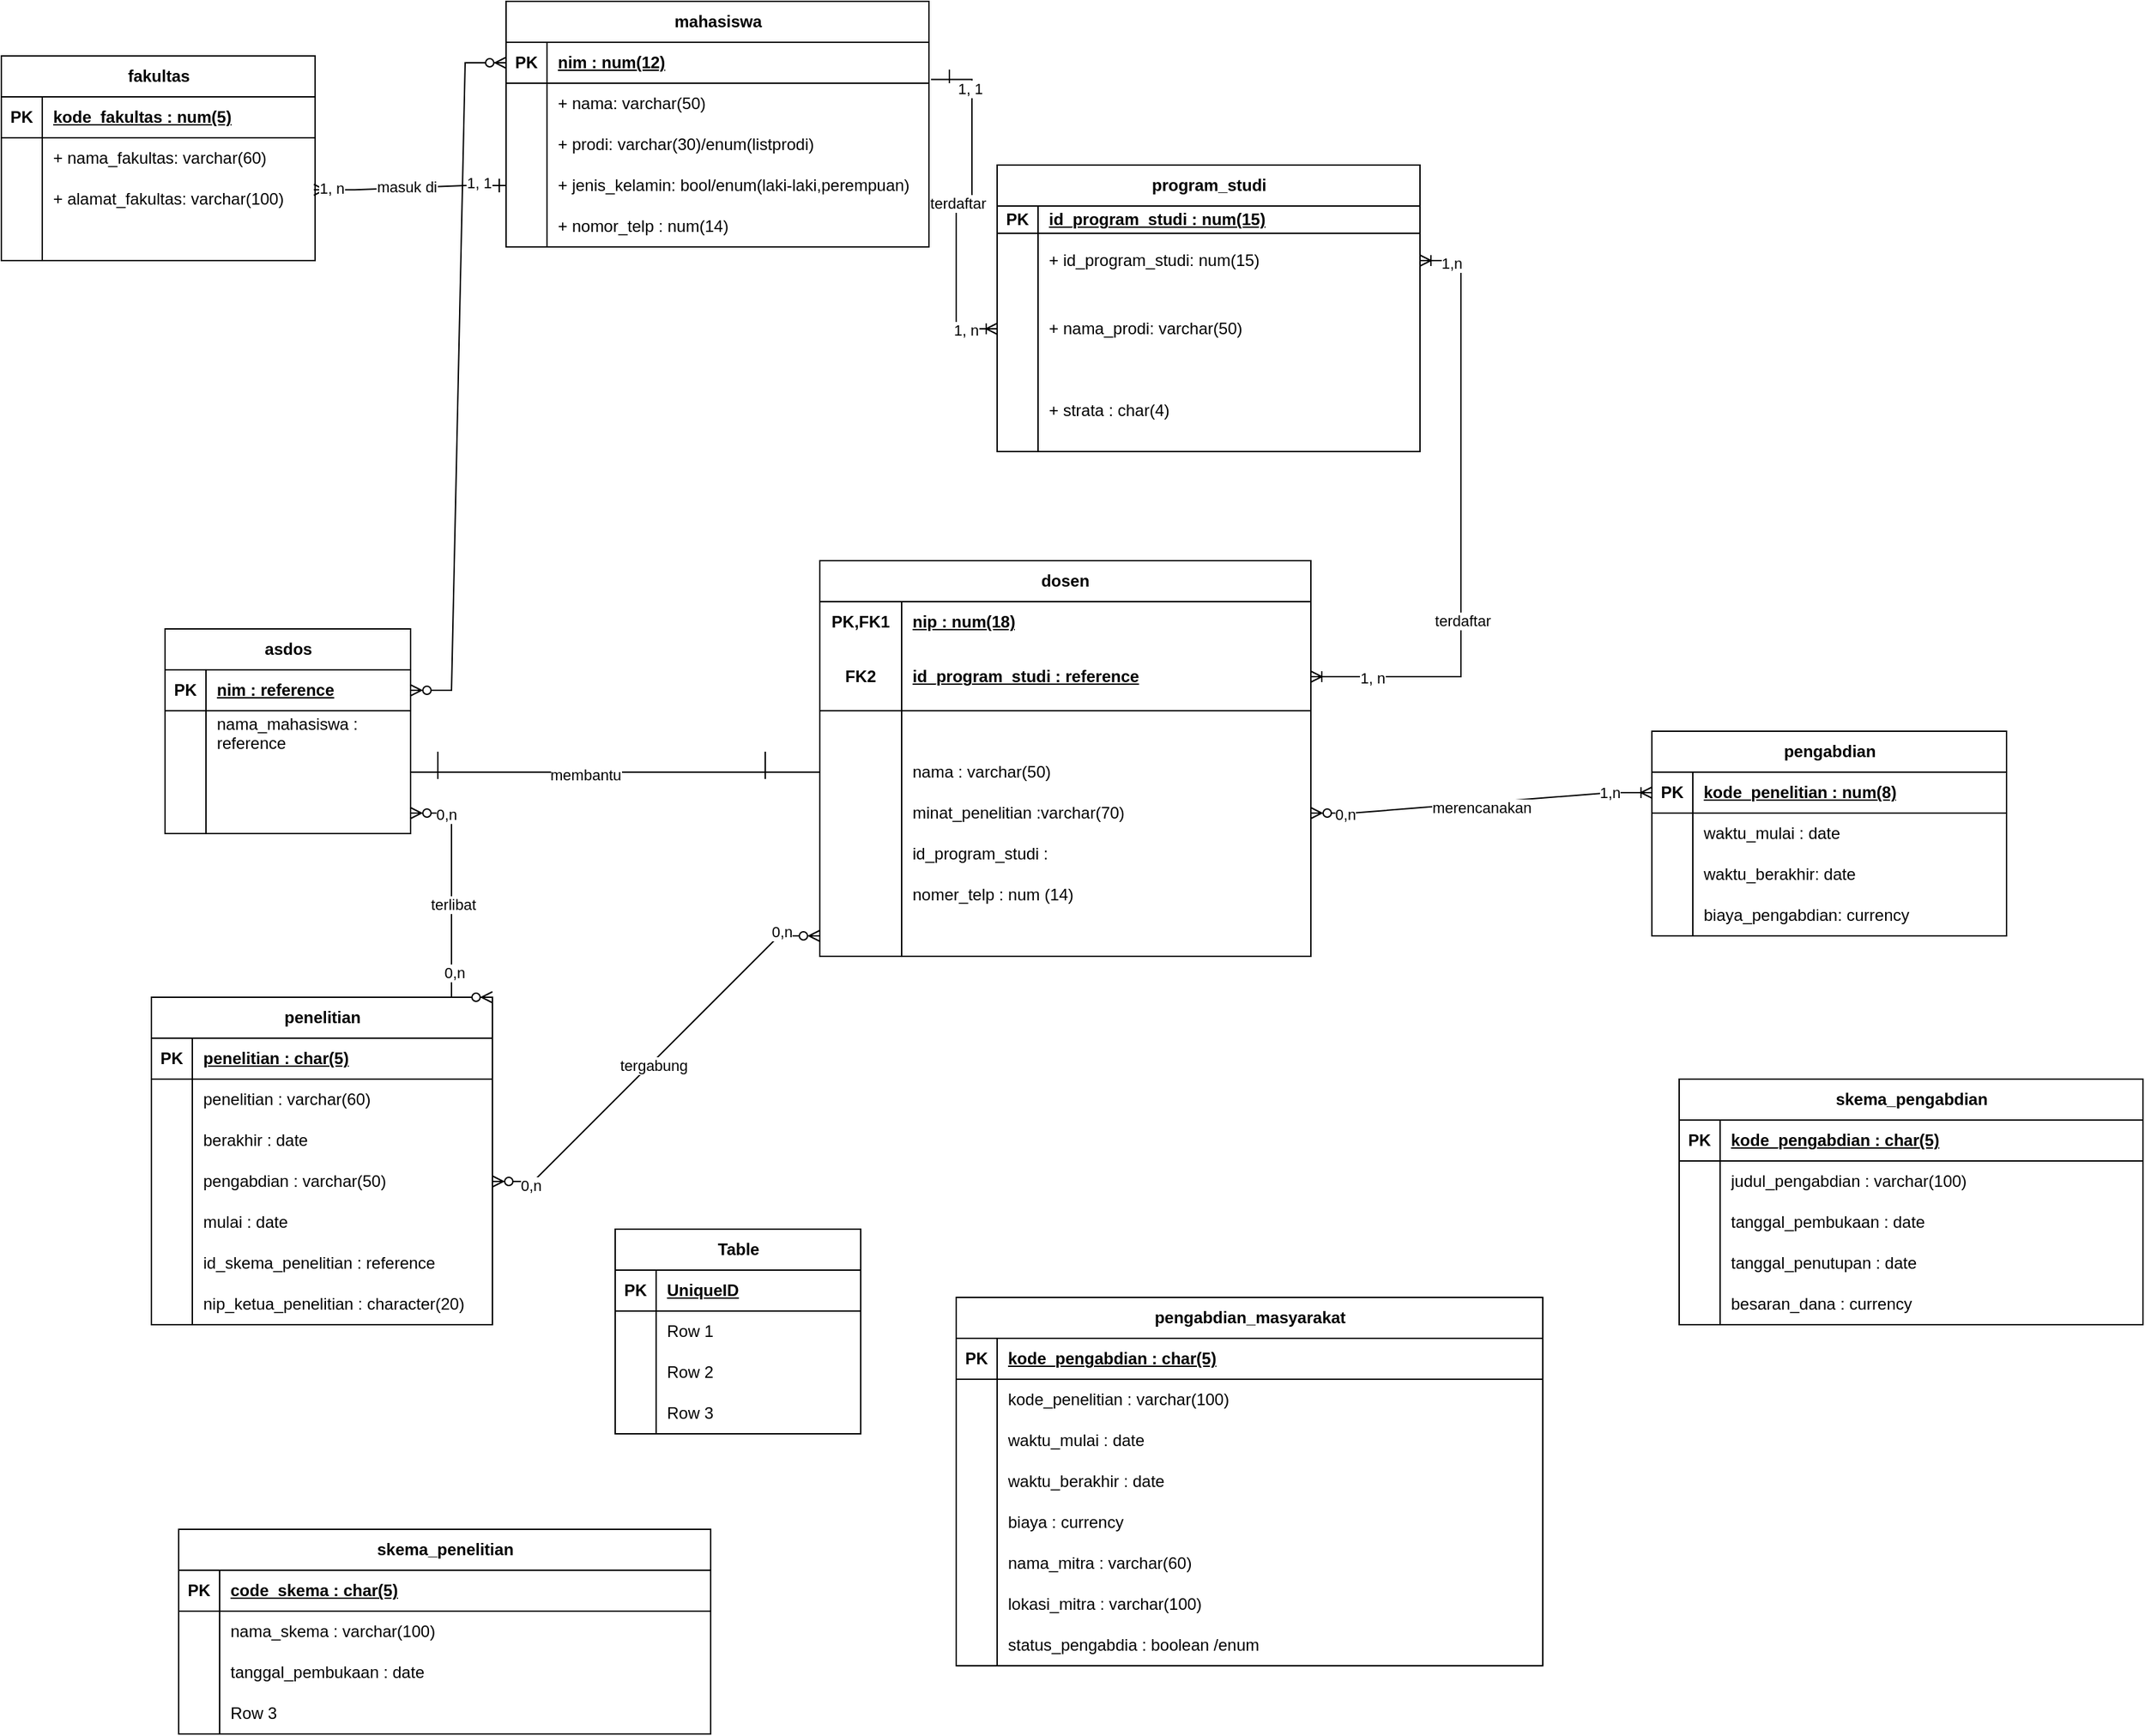 <mxfile version="23.1.4" type="github">
  <diagram name="Page-1" id="9f46799a-70d6-7492-0946-bef42562c5a5">
    <mxGraphModel dx="568" dy="1482" grid="1" gridSize="10" guides="1" tooltips="1" connect="1" arrows="1" fold="1" page="1" pageScale="1" pageWidth="1100" pageHeight="850" background="none" math="0" shadow="0">
      <root>
        <mxCell id="0" />
        <mxCell id="1" parent="0" />
        <mxCell id="QQ98MH4g5V-ijGlvqmpy-30" value="fakultas" style="shape=table;startSize=30;container=1;collapsible=1;childLayout=tableLayout;fixedRows=1;rowLines=0;fontStyle=1;align=center;resizeLast=1;html=1;" vertex="1" parent="1">
          <mxGeometry y="-220" width="230" height="150" as="geometry" />
        </mxCell>
        <mxCell id="QQ98MH4g5V-ijGlvqmpy-31" value="" style="shape=tableRow;horizontal=0;startSize=0;swimlaneHead=0;swimlaneBody=0;fillColor=none;collapsible=0;dropTarget=0;points=[[0,0.5],[1,0.5]];portConstraint=eastwest;top=0;left=0;right=0;bottom=1;" vertex="1" parent="QQ98MH4g5V-ijGlvqmpy-30">
          <mxGeometry y="30" width="230" height="30" as="geometry" />
        </mxCell>
        <mxCell id="QQ98MH4g5V-ijGlvqmpy-32" value="PK" style="shape=partialRectangle;connectable=0;fillColor=none;top=0;left=0;bottom=0;right=0;fontStyle=1;overflow=hidden;whiteSpace=wrap;html=1;" vertex="1" parent="QQ98MH4g5V-ijGlvqmpy-31">
          <mxGeometry width="30" height="30" as="geometry">
            <mxRectangle width="30" height="30" as="alternateBounds" />
          </mxGeometry>
        </mxCell>
        <mxCell id="QQ98MH4g5V-ijGlvqmpy-33" value="kode_fakultas : num(5)" style="shape=partialRectangle;connectable=0;fillColor=none;top=0;left=0;bottom=0;right=0;align=left;spacingLeft=6;fontStyle=5;overflow=hidden;whiteSpace=wrap;html=1;" vertex="1" parent="QQ98MH4g5V-ijGlvqmpy-31">
          <mxGeometry x="30" width="200" height="30" as="geometry">
            <mxRectangle width="200" height="30" as="alternateBounds" />
          </mxGeometry>
        </mxCell>
        <mxCell id="QQ98MH4g5V-ijGlvqmpy-34" value="" style="shape=tableRow;horizontal=0;startSize=0;swimlaneHead=0;swimlaneBody=0;fillColor=none;collapsible=0;dropTarget=0;points=[[0,0.5],[1,0.5]];portConstraint=eastwest;top=0;left=0;right=0;bottom=0;" vertex="1" parent="QQ98MH4g5V-ijGlvqmpy-30">
          <mxGeometry y="60" width="230" height="30" as="geometry" />
        </mxCell>
        <mxCell id="QQ98MH4g5V-ijGlvqmpy-35" value="" style="shape=partialRectangle;connectable=0;fillColor=none;top=0;left=0;bottom=0;right=0;editable=1;overflow=hidden;whiteSpace=wrap;html=1;" vertex="1" parent="QQ98MH4g5V-ijGlvqmpy-34">
          <mxGeometry width="30" height="30" as="geometry">
            <mxRectangle width="30" height="30" as="alternateBounds" />
          </mxGeometry>
        </mxCell>
        <mxCell id="QQ98MH4g5V-ijGlvqmpy-36" value="+ nama_fakultas: varchar(60)" style="shape=partialRectangle;connectable=0;fillColor=none;top=0;left=0;bottom=0;right=0;align=left;spacingLeft=6;overflow=hidden;whiteSpace=wrap;html=1;" vertex="1" parent="QQ98MH4g5V-ijGlvqmpy-34">
          <mxGeometry x="30" width="200" height="30" as="geometry">
            <mxRectangle width="200" height="30" as="alternateBounds" />
          </mxGeometry>
        </mxCell>
        <mxCell id="QQ98MH4g5V-ijGlvqmpy-37" value="" style="shape=tableRow;horizontal=0;startSize=0;swimlaneHead=0;swimlaneBody=0;fillColor=none;collapsible=0;dropTarget=0;points=[[0,0.5],[1,0.5]];portConstraint=eastwest;top=0;left=0;right=0;bottom=0;" vertex="1" parent="QQ98MH4g5V-ijGlvqmpy-30">
          <mxGeometry y="90" width="230" height="30" as="geometry" />
        </mxCell>
        <mxCell id="QQ98MH4g5V-ijGlvqmpy-38" value="" style="shape=partialRectangle;connectable=0;fillColor=none;top=0;left=0;bottom=0;right=0;editable=1;overflow=hidden;whiteSpace=wrap;html=1;" vertex="1" parent="QQ98MH4g5V-ijGlvqmpy-37">
          <mxGeometry width="30" height="30" as="geometry">
            <mxRectangle width="30" height="30" as="alternateBounds" />
          </mxGeometry>
        </mxCell>
        <mxCell id="QQ98MH4g5V-ijGlvqmpy-39" value="+ alamat_fakultas: varchar(100)" style="shape=partialRectangle;connectable=0;fillColor=none;top=0;left=0;bottom=0;right=0;align=left;spacingLeft=6;overflow=hidden;whiteSpace=wrap;html=1;" vertex="1" parent="QQ98MH4g5V-ijGlvqmpy-37">
          <mxGeometry x="30" width="200" height="30" as="geometry">
            <mxRectangle width="200" height="30" as="alternateBounds" />
          </mxGeometry>
        </mxCell>
        <mxCell id="QQ98MH4g5V-ijGlvqmpy-40" value="" style="shape=tableRow;horizontal=0;startSize=0;swimlaneHead=0;swimlaneBody=0;fillColor=none;collapsible=0;dropTarget=0;points=[[0,0.5],[1,0.5]];portConstraint=eastwest;top=0;left=0;right=0;bottom=0;" vertex="1" parent="QQ98MH4g5V-ijGlvqmpy-30">
          <mxGeometry y="120" width="230" height="30" as="geometry" />
        </mxCell>
        <mxCell id="QQ98MH4g5V-ijGlvqmpy-41" value="" style="shape=partialRectangle;connectable=0;fillColor=none;top=0;left=0;bottom=0;right=0;editable=1;overflow=hidden;whiteSpace=wrap;html=1;" vertex="1" parent="QQ98MH4g5V-ijGlvqmpy-40">
          <mxGeometry width="30" height="30" as="geometry">
            <mxRectangle width="30" height="30" as="alternateBounds" />
          </mxGeometry>
        </mxCell>
        <mxCell id="QQ98MH4g5V-ijGlvqmpy-42" value="" style="shape=partialRectangle;connectable=0;fillColor=none;top=0;left=0;bottom=0;right=0;align=left;spacingLeft=6;overflow=hidden;whiteSpace=wrap;html=1;" vertex="1" parent="QQ98MH4g5V-ijGlvqmpy-40">
          <mxGeometry x="30" width="200" height="30" as="geometry">
            <mxRectangle width="200" height="30" as="alternateBounds" />
          </mxGeometry>
        </mxCell>
        <mxCell id="QQ98MH4g5V-ijGlvqmpy-52" value="mahasiswa" style="shape=table;startSize=30;container=1;collapsible=1;childLayout=tableLayout;fixedRows=1;rowLines=0;fontStyle=1;align=center;resizeLast=1;html=1;" vertex="1" parent="1">
          <mxGeometry x="370" y="-260" width="310" height="180" as="geometry" />
        </mxCell>
        <mxCell id="QQ98MH4g5V-ijGlvqmpy-53" value="" style="shape=tableRow;horizontal=0;startSize=0;swimlaneHead=0;swimlaneBody=0;fillColor=none;collapsible=0;dropTarget=0;points=[[0,0.5],[1,0.5]];portConstraint=eastwest;top=0;left=0;right=0;bottom=1;" vertex="1" parent="QQ98MH4g5V-ijGlvqmpy-52">
          <mxGeometry y="30" width="310" height="30" as="geometry" />
        </mxCell>
        <mxCell id="QQ98MH4g5V-ijGlvqmpy-54" value="PK" style="shape=partialRectangle;connectable=0;fillColor=none;top=0;left=0;bottom=0;right=0;fontStyle=1;overflow=hidden;whiteSpace=wrap;html=1;" vertex="1" parent="QQ98MH4g5V-ijGlvqmpy-53">
          <mxGeometry width="30" height="30" as="geometry">
            <mxRectangle width="30" height="30" as="alternateBounds" />
          </mxGeometry>
        </mxCell>
        <mxCell id="QQ98MH4g5V-ijGlvqmpy-55" value="nim : num(12)" style="shape=partialRectangle;connectable=0;fillColor=none;top=0;left=0;bottom=0;right=0;align=left;spacingLeft=6;fontStyle=5;overflow=hidden;whiteSpace=wrap;html=1;" vertex="1" parent="QQ98MH4g5V-ijGlvqmpy-53">
          <mxGeometry x="30" width="280" height="30" as="geometry">
            <mxRectangle width="280" height="30" as="alternateBounds" />
          </mxGeometry>
        </mxCell>
        <mxCell id="QQ98MH4g5V-ijGlvqmpy-56" value="" style="shape=tableRow;horizontal=0;startSize=0;swimlaneHead=0;swimlaneBody=0;fillColor=none;collapsible=0;dropTarget=0;points=[[0,0.5],[1,0.5]];portConstraint=eastwest;top=0;left=0;right=0;bottom=0;" vertex="1" parent="QQ98MH4g5V-ijGlvqmpy-52">
          <mxGeometry y="60" width="310" height="30" as="geometry" />
        </mxCell>
        <mxCell id="QQ98MH4g5V-ijGlvqmpy-57" value="" style="shape=partialRectangle;connectable=0;fillColor=none;top=0;left=0;bottom=0;right=0;editable=1;overflow=hidden;whiteSpace=wrap;html=1;" vertex="1" parent="QQ98MH4g5V-ijGlvqmpy-56">
          <mxGeometry width="30" height="30" as="geometry">
            <mxRectangle width="30" height="30" as="alternateBounds" />
          </mxGeometry>
        </mxCell>
        <mxCell id="QQ98MH4g5V-ijGlvqmpy-58" value="+ nama: varchar(50)" style="shape=partialRectangle;connectable=0;fillColor=none;top=0;left=0;bottom=0;right=0;align=left;spacingLeft=6;overflow=hidden;whiteSpace=wrap;html=1;" vertex="1" parent="QQ98MH4g5V-ijGlvqmpy-56">
          <mxGeometry x="30" width="280" height="30" as="geometry">
            <mxRectangle width="280" height="30" as="alternateBounds" />
          </mxGeometry>
        </mxCell>
        <mxCell id="QQ98MH4g5V-ijGlvqmpy-59" value="" style="shape=tableRow;horizontal=0;startSize=0;swimlaneHead=0;swimlaneBody=0;fillColor=none;collapsible=0;dropTarget=0;points=[[0,0.5],[1,0.5]];portConstraint=eastwest;top=0;left=0;right=0;bottom=0;" vertex="1" parent="QQ98MH4g5V-ijGlvqmpy-52">
          <mxGeometry y="90" width="310" height="30" as="geometry" />
        </mxCell>
        <mxCell id="QQ98MH4g5V-ijGlvqmpy-60" value="" style="shape=partialRectangle;connectable=0;fillColor=none;top=0;left=0;bottom=0;right=0;editable=1;overflow=hidden;whiteSpace=wrap;html=1;" vertex="1" parent="QQ98MH4g5V-ijGlvqmpy-59">
          <mxGeometry width="30" height="30" as="geometry">
            <mxRectangle width="30" height="30" as="alternateBounds" />
          </mxGeometry>
        </mxCell>
        <mxCell id="QQ98MH4g5V-ijGlvqmpy-61" value="+ prodi: varchar(30)/enum(listprodi)" style="shape=partialRectangle;connectable=0;fillColor=none;top=0;left=0;bottom=0;right=0;align=left;spacingLeft=6;overflow=hidden;whiteSpace=wrap;html=1;" vertex="1" parent="QQ98MH4g5V-ijGlvqmpy-59">
          <mxGeometry x="30" width="280" height="30" as="geometry">
            <mxRectangle width="280" height="30" as="alternateBounds" />
          </mxGeometry>
        </mxCell>
        <mxCell id="QQ98MH4g5V-ijGlvqmpy-62" value="" style="shape=tableRow;horizontal=0;startSize=0;swimlaneHead=0;swimlaneBody=0;fillColor=none;collapsible=0;dropTarget=0;points=[[0,0.5],[1,0.5]];portConstraint=eastwest;top=0;left=0;right=0;bottom=0;" vertex="1" parent="QQ98MH4g5V-ijGlvqmpy-52">
          <mxGeometry y="120" width="310" height="30" as="geometry" />
        </mxCell>
        <mxCell id="QQ98MH4g5V-ijGlvqmpy-63" value="" style="shape=partialRectangle;connectable=0;fillColor=none;top=0;left=0;bottom=0;right=0;editable=1;overflow=hidden;whiteSpace=wrap;html=1;" vertex="1" parent="QQ98MH4g5V-ijGlvqmpy-62">
          <mxGeometry width="30" height="30" as="geometry">
            <mxRectangle width="30" height="30" as="alternateBounds" />
          </mxGeometry>
        </mxCell>
        <mxCell id="QQ98MH4g5V-ijGlvqmpy-64" value="+ jenis_kelamin: bool/enum(laki-laki,perempuan)" style="shape=partialRectangle;connectable=0;fillColor=none;top=0;left=0;bottom=0;right=0;align=left;spacingLeft=6;overflow=hidden;whiteSpace=wrap;html=1;" vertex="1" parent="QQ98MH4g5V-ijGlvqmpy-62">
          <mxGeometry x="30" width="280" height="30" as="geometry">
            <mxRectangle width="280" height="30" as="alternateBounds" />
          </mxGeometry>
        </mxCell>
        <mxCell id="QQ98MH4g5V-ijGlvqmpy-154" value="" style="shape=tableRow;horizontal=0;startSize=0;swimlaneHead=0;swimlaneBody=0;fillColor=none;collapsible=0;dropTarget=0;points=[[0,0.5],[1,0.5]];portConstraint=eastwest;top=0;left=0;right=0;bottom=0;" vertex="1" parent="QQ98MH4g5V-ijGlvqmpy-52">
          <mxGeometry y="150" width="310" height="30" as="geometry" />
        </mxCell>
        <mxCell id="QQ98MH4g5V-ijGlvqmpy-155" value="" style="shape=partialRectangle;connectable=0;fillColor=none;top=0;left=0;bottom=0;right=0;editable=1;overflow=hidden;whiteSpace=wrap;html=1;" vertex="1" parent="QQ98MH4g5V-ijGlvqmpy-154">
          <mxGeometry width="30" height="30" as="geometry">
            <mxRectangle width="30" height="30" as="alternateBounds" />
          </mxGeometry>
        </mxCell>
        <mxCell id="QQ98MH4g5V-ijGlvqmpy-156" value="+ nomor_telp : num(14)" style="shape=partialRectangle;connectable=0;fillColor=none;top=0;left=0;bottom=0;right=0;align=left;spacingLeft=6;overflow=hidden;whiteSpace=wrap;html=1;" vertex="1" parent="QQ98MH4g5V-ijGlvqmpy-154">
          <mxGeometry x="30" width="280" height="30" as="geometry">
            <mxRectangle width="280" height="30" as="alternateBounds" />
          </mxGeometry>
        </mxCell>
        <mxCell id="QQ98MH4g5V-ijGlvqmpy-78" value="program_studi" style="shape=table;startSize=30;container=1;collapsible=1;childLayout=tableLayout;fixedRows=1;rowLines=0;fontStyle=1;align=center;resizeLast=1;html=1;" vertex="1" parent="1">
          <mxGeometry x="730" y="-140" width="310" height="210" as="geometry" />
        </mxCell>
        <mxCell id="QQ98MH4g5V-ijGlvqmpy-79" value="" style="shape=tableRow;horizontal=0;startSize=0;swimlaneHead=0;swimlaneBody=0;fillColor=none;collapsible=0;dropTarget=0;points=[[0,0.5],[1,0.5]];portConstraint=eastwest;top=0;left=0;right=0;bottom=1;" vertex="1" parent="QQ98MH4g5V-ijGlvqmpy-78">
          <mxGeometry y="30" width="310" height="20" as="geometry" />
        </mxCell>
        <mxCell id="QQ98MH4g5V-ijGlvqmpy-80" value="PK" style="shape=partialRectangle;connectable=0;fillColor=none;top=0;left=0;bottom=0;right=0;fontStyle=1;overflow=hidden;whiteSpace=wrap;html=1;" vertex="1" parent="QQ98MH4g5V-ijGlvqmpy-79">
          <mxGeometry width="30" height="20" as="geometry">
            <mxRectangle width="30" height="20" as="alternateBounds" />
          </mxGeometry>
        </mxCell>
        <mxCell id="QQ98MH4g5V-ijGlvqmpy-81" value="id_program_studi : num(15)" style="shape=partialRectangle;connectable=0;fillColor=none;top=0;left=0;bottom=0;right=0;align=left;spacingLeft=6;fontStyle=5;overflow=hidden;whiteSpace=wrap;html=1;" vertex="1" parent="QQ98MH4g5V-ijGlvqmpy-79">
          <mxGeometry x="30" width="280" height="20" as="geometry">
            <mxRectangle width="280" height="20" as="alternateBounds" />
          </mxGeometry>
        </mxCell>
        <mxCell id="QQ98MH4g5V-ijGlvqmpy-82" value="" style="shape=tableRow;horizontal=0;startSize=0;swimlaneHead=0;swimlaneBody=0;fillColor=none;collapsible=0;dropTarget=0;points=[[0,0.5],[1,0.5]];portConstraint=eastwest;top=0;left=0;right=0;bottom=0;" vertex="1" parent="QQ98MH4g5V-ijGlvqmpy-78">
          <mxGeometry y="50" width="310" height="40" as="geometry" />
        </mxCell>
        <mxCell id="QQ98MH4g5V-ijGlvqmpy-83" value="" style="shape=partialRectangle;connectable=0;fillColor=none;top=0;left=0;bottom=0;right=0;editable=1;overflow=hidden;whiteSpace=wrap;html=1;" vertex="1" parent="QQ98MH4g5V-ijGlvqmpy-82">
          <mxGeometry width="30" height="40" as="geometry">
            <mxRectangle width="30" height="40" as="alternateBounds" />
          </mxGeometry>
        </mxCell>
        <mxCell id="QQ98MH4g5V-ijGlvqmpy-84" value="+ id_program_studi: num(15)" style="shape=partialRectangle;connectable=0;fillColor=none;top=0;left=0;bottom=0;right=0;align=left;spacingLeft=6;overflow=hidden;whiteSpace=wrap;html=1;" vertex="1" parent="QQ98MH4g5V-ijGlvqmpy-82">
          <mxGeometry x="30" width="280" height="40" as="geometry">
            <mxRectangle width="280" height="40" as="alternateBounds" />
          </mxGeometry>
        </mxCell>
        <mxCell id="QQ98MH4g5V-ijGlvqmpy-85" value="" style="shape=tableRow;horizontal=0;startSize=0;swimlaneHead=0;swimlaneBody=0;fillColor=none;collapsible=0;dropTarget=0;points=[[0,0.5],[1,0.5]];portConstraint=eastwest;top=0;left=0;right=0;bottom=0;" vertex="1" parent="QQ98MH4g5V-ijGlvqmpy-78">
          <mxGeometry y="90" width="310" height="60" as="geometry" />
        </mxCell>
        <mxCell id="QQ98MH4g5V-ijGlvqmpy-86" value="" style="shape=partialRectangle;connectable=0;fillColor=none;top=0;left=0;bottom=0;right=0;editable=1;overflow=hidden;whiteSpace=wrap;html=1;" vertex="1" parent="QQ98MH4g5V-ijGlvqmpy-85">
          <mxGeometry width="30" height="60" as="geometry">
            <mxRectangle width="30" height="60" as="alternateBounds" />
          </mxGeometry>
        </mxCell>
        <mxCell id="QQ98MH4g5V-ijGlvqmpy-87" value="+ nama_prodi: varchar(50)" style="shape=partialRectangle;connectable=0;fillColor=none;top=0;left=0;bottom=0;right=0;align=left;spacingLeft=6;overflow=hidden;whiteSpace=wrap;html=1;" vertex="1" parent="QQ98MH4g5V-ijGlvqmpy-85">
          <mxGeometry x="30" width="280" height="60" as="geometry">
            <mxRectangle width="280" height="60" as="alternateBounds" />
          </mxGeometry>
        </mxCell>
        <mxCell id="QQ98MH4g5V-ijGlvqmpy-88" value="" style="shape=tableRow;horizontal=0;startSize=0;swimlaneHead=0;swimlaneBody=0;fillColor=none;collapsible=0;dropTarget=0;points=[[0,0.5],[1,0.5]];portConstraint=eastwest;top=0;left=0;right=0;bottom=0;" vertex="1" parent="QQ98MH4g5V-ijGlvqmpy-78">
          <mxGeometry y="150" width="310" height="60" as="geometry" />
        </mxCell>
        <mxCell id="QQ98MH4g5V-ijGlvqmpy-89" value="" style="shape=partialRectangle;connectable=0;fillColor=none;top=0;left=0;bottom=0;right=0;editable=1;overflow=hidden;whiteSpace=wrap;html=1;" vertex="1" parent="QQ98MH4g5V-ijGlvqmpy-88">
          <mxGeometry width="30" height="60" as="geometry">
            <mxRectangle width="30" height="60" as="alternateBounds" />
          </mxGeometry>
        </mxCell>
        <mxCell id="QQ98MH4g5V-ijGlvqmpy-90" value="+ strata : char(4)" style="shape=partialRectangle;connectable=0;fillColor=none;top=0;left=0;bottom=0;right=0;align=left;spacingLeft=6;overflow=hidden;whiteSpace=wrap;html=1;" vertex="1" parent="QQ98MH4g5V-ijGlvqmpy-88">
          <mxGeometry x="30" width="280" height="60" as="geometry">
            <mxRectangle width="280" height="60" as="alternateBounds" />
          </mxGeometry>
        </mxCell>
        <mxCell id="QQ98MH4g5V-ijGlvqmpy-92" value="" style="edgeStyle=entityRelationEdgeStyle;fontSize=12;html=1;endArrow=ERoneToMany;rounded=0;entryX=0.996;entryY=0.271;entryDx=0;entryDy=0;entryPerimeter=0;" edge="1" parent="1" source="QQ98MH4g5V-ijGlvqmpy-62" target="QQ98MH4g5V-ijGlvqmpy-37">
          <mxGeometry width="100" height="100" relative="1" as="geometry">
            <mxPoint x="420" y="-20" as="sourcePoint" />
            <mxPoint x="520" y="-120" as="targetPoint" />
            <Array as="points">
              <mxPoint x="190" y="-140" />
            </Array>
          </mxGeometry>
        </mxCell>
        <mxCell id="QQ98MH4g5V-ijGlvqmpy-96" value="1, 1" style="edgeLabel;html=1;align=center;verticalAlign=middle;resizable=0;points=[];" vertex="1" connectable="0" parent="QQ98MH4g5V-ijGlvqmpy-92">
          <mxGeometry x="-0.713" y="-2" relative="1" as="geometry">
            <mxPoint as="offset" />
          </mxGeometry>
        </mxCell>
        <mxCell id="QQ98MH4g5V-ijGlvqmpy-97" value="masuk di" style="edgeLabel;html=1;align=center;verticalAlign=middle;resizable=0;points=[];" vertex="1" connectable="0" parent="QQ98MH4g5V-ijGlvqmpy-92">
          <mxGeometry x="0.037" y="-1" relative="1" as="geometry">
            <mxPoint as="offset" />
          </mxGeometry>
        </mxCell>
        <mxCell id="QQ98MH4g5V-ijGlvqmpy-98" value="1, n" style="edgeLabel;html=1;align=center;verticalAlign=middle;resizable=0;points=[];" vertex="1" connectable="0" parent="QQ98MH4g5V-ijGlvqmpy-92">
          <mxGeometry x="0.822" y="-1" relative="1" as="geometry">
            <mxPoint as="offset" />
          </mxGeometry>
        </mxCell>
        <mxCell id="QQ98MH4g5V-ijGlvqmpy-93" value="" style="line;strokeWidth=1;rotatable=0;dashed=0;labelPosition=right;align=left;verticalAlign=middle;spacingTop=0;spacingLeft=6;points=[];portConstraint=eastwest;direction=south;" vertex="1" parent="1">
          <mxGeometry x="360" y="-130" width="10" height="10" as="geometry" />
        </mxCell>
        <mxCell id="QQ98MH4g5V-ijGlvqmpy-99" value="" style="edgeStyle=entityRelationEdgeStyle;fontSize=12;html=1;endArrow=ERoneToMany;rounded=0;exitX=1.005;exitY=-0.092;exitDx=0;exitDy=0;entryX=0;entryY=0.5;entryDx=0;entryDy=0;exitPerimeter=0;" edge="1" parent="1" source="QQ98MH4g5V-ijGlvqmpy-56" target="QQ98MH4g5V-ijGlvqmpy-85">
          <mxGeometry width="100" height="100" relative="1" as="geometry">
            <mxPoint x="731.31" y="-410" as="sourcePoint" />
            <mxPoint x="660" as="targetPoint" />
            <Array as="points">
              <mxPoint x="571.31" y="-285" />
              <mxPoint x="600.31" y="-215" />
            </Array>
          </mxGeometry>
        </mxCell>
        <mxCell id="QQ98MH4g5V-ijGlvqmpy-100" value="1, 1" style="edgeLabel;html=1;align=center;verticalAlign=middle;resizable=0;points=[];" vertex="1" connectable="0" parent="QQ98MH4g5V-ijGlvqmpy-99">
          <mxGeometry x="-0.713" y="-2" relative="1" as="geometry">
            <mxPoint as="offset" />
          </mxGeometry>
        </mxCell>
        <mxCell id="QQ98MH4g5V-ijGlvqmpy-101" value="terdaftar" style="edgeLabel;html=1;align=center;verticalAlign=middle;resizable=0;points=[];" vertex="1" connectable="0" parent="QQ98MH4g5V-ijGlvqmpy-99">
          <mxGeometry x="0.037" y="-1" relative="1" as="geometry">
            <mxPoint as="offset" />
          </mxGeometry>
        </mxCell>
        <mxCell id="QQ98MH4g5V-ijGlvqmpy-102" value="1, n" style="edgeLabel;html=1;align=center;verticalAlign=middle;resizable=0;points=[];" vertex="1" connectable="0" parent="QQ98MH4g5V-ijGlvqmpy-99">
          <mxGeometry x="0.822" y="-1" relative="1" as="geometry">
            <mxPoint as="offset" />
          </mxGeometry>
        </mxCell>
        <mxCell id="QQ98MH4g5V-ijGlvqmpy-103" value="" style="line;strokeWidth=1;rotatable=0;dashed=0;labelPosition=right;align=left;verticalAlign=middle;spacingTop=0;spacingLeft=6;points=[];portConstraint=eastwest;direction=south;" vertex="1" parent="1">
          <mxGeometry x="690" y="-210" width="10" height="10" as="geometry" />
        </mxCell>
        <mxCell id="QQ98MH4g5V-ijGlvqmpy-159" value="dosen" style="shape=table;startSize=30;container=1;collapsible=1;childLayout=tableLayout;fixedRows=1;rowLines=0;fontStyle=1;align=center;resizeLast=1;html=1;whiteSpace=wrap;" vertex="1" parent="1">
          <mxGeometry x="600" y="150" width="360" height="290" as="geometry" />
        </mxCell>
        <mxCell id="QQ98MH4g5V-ijGlvqmpy-160" value="" style="shape=tableRow;horizontal=0;startSize=0;swimlaneHead=0;swimlaneBody=0;fillColor=none;collapsible=0;dropTarget=0;points=[[0,0.5],[1,0.5]];portConstraint=eastwest;top=0;left=0;right=0;bottom=0;html=1;" vertex="1" parent="QQ98MH4g5V-ijGlvqmpy-159">
          <mxGeometry y="30" width="360" height="30" as="geometry" />
        </mxCell>
        <mxCell id="QQ98MH4g5V-ijGlvqmpy-161" value="PK,FK1" style="shape=partialRectangle;connectable=0;fillColor=none;top=0;left=0;bottom=0;right=0;fontStyle=1;overflow=hidden;html=1;whiteSpace=wrap;" vertex="1" parent="QQ98MH4g5V-ijGlvqmpy-160">
          <mxGeometry width="60" height="30" as="geometry">
            <mxRectangle width="60" height="30" as="alternateBounds" />
          </mxGeometry>
        </mxCell>
        <mxCell id="QQ98MH4g5V-ijGlvqmpy-162" value="nip : num(18)" style="shape=partialRectangle;connectable=0;fillColor=none;top=0;left=0;bottom=0;right=0;align=left;spacingLeft=6;fontStyle=5;overflow=hidden;html=1;whiteSpace=wrap;" vertex="1" parent="QQ98MH4g5V-ijGlvqmpy-160">
          <mxGeometry x="60" width="300" height="30" as="geometry">
            <mxRectangle width="300" height="30" as="alternateBounds" />
          </mxGeometry>
        </mxCell>
        <mxCell id="QQ98MH4g5V-ijGlvqmpy-163" value="" style="shape=tableRow;horizontal=0;startSize=0;swimlaneHead=0;swimlaneBody=0;fillColor=none;collapsible=0;dropTarget=0;points=[[0,0.5],[1,0.5]];portConstraint=eastwest;top=0;left=0;right=0;bottom=1;html=1;" vertex="1" parent="QQ98MH4g5V-ijGlvqmpy-159">
          <mxGeometry y="60" width="360" height="50" as="geometry" />
        </mxCell>
        <mxCell id="QQ98MH4g5V-ijGlvqmpy-164" value="FK2" style="shape=partialRectangle;connectable=0;fillColor=none;top=0;left=0;bottom=0;right=0;fontStyle=1;overflow=hidden;html=1;whiteSpace=wrap;" vertex="1" parent="QQ98MH4g5V-ijGlvqmpy-163">
          <mxGeometry width="60" height="50" as="geometry">
            <mxRectangle width="60" height="50" as="alternateBounds" />
          </mxGeometry>
        </mxCell>
        <mxCell id="QQ98MH4g5V-ijGlvqmpy-165" value="id_program_studi : reference" style="shape=partialRectangle;connectable=0;fillColor=none;top=0;left=0;bottom=0;right=0;align=left;spacingLeft=6;fontStyle=5;overflow=hidden;html=1;whiteSpace=wrap;" vertex="1" parent="QQ98MH4g5V-ijGlvqmpy-163">
          <mxGeometry x="60" width="300" height="50" as="geometry">
            <mxRectangle width="300" height="50" as="alternateBounds" />
          </mxGeometry>
        </mxCell>
        <mxCell id="QQ98MH4g5V-ijGlvqmpy-166" value="" style="shape=tableRow;horizontal=0;startSize=0;swimlaneHead=0;swimlaneBody=0;fillColor=none;collapsible=0;dropTarget=0;points=[[0,0.5],[1,0.5]];portConstraint=eastwest;top=0;left=0;right=0;bottom=0;html=1;" vertex="1" parent="QQ98MH4g5V-ijGlvqmpy-159">
          <mxGeometry y="110" width="360" height="30" as="geometry" />
        </mxCell>
        <mxCell id="QQ98MH4g5V-ijGlvqmpy-167" value="" style="shape=partialRectangle;connectable=0;fillColor=none;top=0;left=0;bottom=0;right=0;editable=1;overflow=hidden;html=1;whiteSpace=wrap;" vertex="1" parent="QQ98MH4g5V-ijGlvqmpy-166">
          <mxGeometry width="60" height="30" as="geometry">
            <mxRectangle width="60" height="30" as="alternateBounds" />
          </mxGeometry>
        </mxCell>
        <mxCell id="QQ98MH4g5V-ijGlvqmpy-168" value="" style="shape=partialRectangle;connectable=0;fillColor=none;top=0;left=0;bottom=0;right=0;align=left;spacingLeft=6;overflow=hidden;html=1;whiteSpace=wrap;" vertex="1" parent="QQ98MH4g5V-ijGlvqmpy-166">
          <mxGeometry x="60" width="300" height="30" as="geometry">
            <mxRectangle width="300" height="30" as="alternateBounds" />
          </mxGeometry>
        </mxCell>
        <mxCell id="QQ98MH4g5V-ijGlvqmpy-117" value="" style="shape=tableRow;horizontal=0;startSize=0;swimlaneHead=0;swimlaneBody=0;fillColor=none;collapsible=0;dropTarget=0;points=[[0,0.5],[1,0.5]];portConstraint=eastwest;top=0;left=0;right=0;bottom=0;" vertex="1" parent="QQ98MH4g5V-ijGlvqmpy-159">
          <mxGeometry y="140" width="360" height="30" as="geometry" />
        </mxCell>
        <mxCell id="QQ98MH4g5V-ijGlvqmpy-118" value="" style="shape=partialRectangle;connectable=0;fillColor=none;top=0;left=0;bottom=0;right=0;editable=1;overflow=hidden;whiteSpace=wrap;html=1;" vertex="1" parent="QQ98MH4g5V-ijGlvqmpy-117">
          <mxGeometry width="60" height="30" as="geometry">
            <mxRectangle width="60" height="30" as="alternateBounds" />
          </mxGeometry>
        </mxCell>
        <mxCell id="QQ98MH4g5V-ijGlvqmpy-119" value="nama : varchar(50)" style="shape=partialRectangle;connectable=0;fillColor=none;top=0;left=0;bottom=0;right=0;align=left;spacingLeft=6;overflow=hidden;whiteSpace=wrap;html=1;" vertex="1" parent="QQ98MH4g5V-ijGlvqmpy-117">
          <mxGeometry x="60" width="300" height="30" as="geometry">
            <mxRectangle width="300" height="30" as="alternateBounds" />
          </mxGeometry>
        </mxCell>
        <mxCell id="QQ98MH4g5V-ijGlvqmpy-123" value="" style="shape=tableRow;horizontal=0;startSize=0;swimlaneHead=0;swimlaneBody=0;fillColor=none;collapsible=0;dropTarget=0;points=[[0,0.5],[1,0.5]];portConstraint=eastwest;top=0;left=0;right=0;bottom=0;" vertex="1" parent="QQ98MH4g5V-ijGlvqmpy-159">
          <mxGeometry y="170" width="360" height="30" as="geometry" />
        </mxCell>
        <mxCell id="QQ98MH4g5V-ijGlvqmpy-124" value="" style="shape=partialRectangle;connectable=0;fillColor=none;top=0;left=0;bottom=0;right=0;editable=1;overflow=hidden;whiteSpace=wrap;html=1;" vertex="1" parent="QQ98MH4g5V-ijGlvqmpy-123">
          <mxGeometry width="60" height="30" as="geometry">
            <mxRectangle width="60" height="30" as="alternateBounds" />
          </mxGeometry>
        </mxCell>
        <mxCell id="QQ98MH4g5V-ijGlvqmpy-125" value="minat_penelitian :varchar(70)" style="shape=partialRectangle;connectable=0;fillColor=none;top=0;left=0;bottom=0;right=0;align=left;spacingLeft=6;overflow=hidden;whiteSpace=wrap;html=1;" vertex="1" parent="QQ98MH4g5V-ijGlvqmpy-123">
          <mxGeometry x="60" width="300" height="30" as="geometry">
            <mxRectangle width="300" height="30" as="alternateBounds" />
          </mxGeometry>
        </mxCell>
        <mxCell id="QQ98MH4g5V-ijGlvqmpy-148" value="" style="shape=tableRow;horizontal=0;startSize=0;swimlaneHead=0;swimlaneBody=0;fillColor=none;collapsible=0;dropTarget=0;points=[[0,0.5],[1,0.5]];portConstraint=eastwest;top=0;left=0;right=0;bottom=0;" vertex="1" parent="QQ98MH4g5V-ijGlvqmpy-159">
          <mxGeometry y="200" width="360" height="30" as="geometry" />
        </mxCell>
        <mxCell id="QQ98MH4g5V-ijGlvqmpy-149" value="" style="shape=partialRectangle;connectable=0;fillColor=none;top=0;left=0;bottom=0;right=0;editable=1;overflow=hidden;whiteSpace=wrap;html=1;" vertex="1" parent="QQ98MH4g5V-ijGlvqmpy-148">
          <mxGeometry width="60" height="30" as="geometry">
            <mxRectangle width="60" height="30" as="alternateBounds" />
          </mxGeometry>
        </mxCell>
        <mxCell id="QQ98MH4g5V-ijGlvqmpy-150" value="id_program_studi :&amp;nbsp;" style="shape=partialRectangle;connectable=0;fillColor=none;top=0;left=0;bottom=0;right=0;align=left;spacingLeft=6;overflow=hidden;whiteSpace=wrap;html=1;" vertex="1" parent="QQ98MH4g5V-ijGlvqmpy-148">
          <mxGeometry x="60" width="300" height="30" as="geometry">
            <mxRectangle width="300" height="30" as="alternateBounds" />
          </mxGeometry>
        </mxCell>
        <mxCell id="QQ98MH4g5V-ijGlvqmpy-120" value="" style="shape=tableRow;horizontal=0;startSize=0;swimlaneHead=0;swimlaneBody=0;fillColor=none;collapsible=0;dropTarget=0;points=[[0,0.5],[1,0.5]];portConstraint=eastwest;top=0;left=0;right=0;bottom=0;" vertex="1" parent="QQ98MH4g5V-ijGlvqmpy-159">
          <mxGeometry y="230" width="360" height="30" as="geometry" />
        </mxCell>
        <mxCell id="QQ98MH4g5V-ijGlvqmpy-121" value="" style="shape=partialRectangle;connectable=0;fillColor=none;top=0;left=0;bottom=0;right=0;editable=1;overflow=hidden;whiteSpace=wrap;html=1;" vertex="1" parent="QQ98MH4g5V-ijGlvqmpy-120">
          <mxGeometry width="60" height="30" as="geometry">
            <mxRectangle width="60" height="30" as="alternateBounds" />
          </mxGeometry>
        </mxCell>
        <mxCell id="QQ98MH4g5V-ijGlvqmpy-122" value="nomer_telp : num (14)" style="shape=partialRectangle;connectable=0;fillColor=none;top=0;left=0;bottom=0;right=0;align=left;spacingLeft=6;overflow=hidden;whiteSpace=wrap;html=1;" vertex="1" parent="QQ98MH4g5V-ijGlvqmpy-120">
          <mxGeometry x="60" width="300" height="30" as="geometry">
            <mxRectangle width="300" height="30" as="alternateBounds" />
          </mxGeometry>
        </mxCell>
        <mxCell id="QQ98MH4g5V-ijGlvqmpy-169" value="" style="shape=tableRow;horizontal=0;startSize=0;swimlaneHead=0;swimlaneBody=0;fillColor=none;collapsible=0;dropTarget=0;points=[[0,0.5],[1,0.5]];portConstraint=eastwest;top=0;left=0;right=0;bottom=0;html=1;" vertex="1" parent="QQ98MH4g5V-ijGlvqmpy-159">
          <mxGeometry y="260" width="360" height="30" as="geometry" />
        </mxCell>
        <mxCell id="QQ98MH4g5V-ijGlvqmpy-170" value="" style="shape=partialRectangle;connectable=0;fillColor=none;top=0;left=0;bottom=0;right=0;editable=1;overflow=hidden;html=1;whiteSpace=wrap;" vertex="1" parent="QQ98MH4g5V-ijGlvqmpy-169">
          <mxGeometry width="60" height="30" as="geometry">
            <mxRectangle width="60" height="30" as="alternateBounds" />
          </mxGeometry>
        </mxCell>
        <mxCell id="QQ98MH4g5V-ijGlvqmpy-171" value="" style="shape=partialRectangle;connectable=0;fillColor=none;top=0;left=0;bottom=0;right=0;align=left;spacingLeft=6;overflow=hidden;html=1;whiteSpace=wrap;" vertex="1" parent="QQ98MH4g5V-ijGlvqmpy-169">
          <mxGeometry x="60" width="300" height="30" as="geometry">
            <mxRectangle width="300" height="30" as="alternateBounds" />
          </mxGeometry>
        </mxCell>
        <mxCell id="QQ98MH4g5V-ijGlvqmpy-173" value="" style="edgeStyle=entityRelationEdgeStyle;fontSize=12;html=1;endArrow=ERoneToMany;startArrow=ERoneToMany;rounded=0;exitX=1;exitY=0.5;exitDx=0;exitDy=0;" edge="1" parent="1" source="QQ98MH4g5V-ijGlvqmpy-163" target="QQ98MH4g5V-ijGlvqmpy-82">
          <mxGeometry width="100" height="100" relative="1" as="geometry">
            <mxPoint x="460" y="160" as="sourcePoint" />
            <mxPoint x="560" y="60" as="targetPoint" />
            <Array as="points">
              <mxPoint x="650" y="-60" />
              <mxPoint x="660" y="160" />
            </Array>
          </mxGeometry>
        </mxCell>
        <mxCell id="QQ98MH4g5V-ijGlvqmpy-174" value="terdaftar" style="edgeLabel;html=1;align=center;verticalAlign=middle;resizable=0;points=[];" vertex="1" connectable="0" parent="QQ98MH4g5V-ijGlvqmpy-173">
          <mxGeometry x="-0.322" y="-1" relative="1" as="geometry">
            <mxPoint as="offset" />
          </mxGeometry>
        </mxCell>
        <mxCell id="QQ98MH4g5V-ijGlvqmpy-175" value="1, n" style="edgeLabel;html=1;align=center;verticalAlign=middle;resizable=0;points=[];" vertex="1" connectable="0" parent="QQ98MH4g5V-ijGlvqmpy-173">
          <mxGeometry x="-0.798" y="-1" relative="1" as="geometry">
            <mxPoint as="offset" />
          </mxGeometry>
        </mxCell>
        <mxCell id="QQ98MH4g5V-ijGlvqmpy-176" value="1,n" style="edgeLabel;html=1;align=center;verticalAlign=middle;resizable=0;points=[];" vertex="1" connectable="0" parent="QQ98MH4g5V-ijGlvqmpy-173">
          <mxGeometry x="0.899" y="2" relative="1" as="geometry">
            <mxPoint as="offset" />
          </mxGeometry>
        </mxCell>
        <mxCell id="QQ98MH4g5V-ijGlvqmpy-178" value="pengabdian" style="shape=table;startSize=30;container=1;collapsible=1;childLayout=tableLayout;fixedRows=1;rowLines=0;fontStyle=1;align=center;resizeLast=1;html=1;" vertex="1" parent="1">
          <mxGeometry x="1210" y="275" width="260" height="150" as="geometry" />
        </mxCell>
        <mxCell id="QQ98MH4g5V-ijGlvqmpy-179" value="" style="shape=tableRow;horizontal=0;startSize=0;swimlaneHead=0;swimlaneBody=0;fillColor=none;collapsible=0;dropTarget=0;points=[[0,0.5],[1,0.5]];portConstraint=eastwest;top=0;left=0;right=0;bottom=1;" vertex="1" parent="QQ98MH4g5V-ijGlvqmpy-178">
          <mxGeometry y="30" width="260" height="30" as="geometry" />
        </mxCell>
        <mxCell id="QQ98MH4g5V-ijGlvqmpy-180" value="PK" style="shape=partialRectangle;connectable=0;fillColor=none;top=0;left=0;bottom=0;right=0;fontStyle=1;overflow=hidden;whiteSpace=wrap;html=1;" vertex="1" parent="QQ98MH4g5V-ijGlvqmpy-179">
          <mxGeometry width="30" height="30" as="geometry">
            <mxRectangle width="30" height="30" as="alternateBounds" />
          </mxGeometry>
        </mxCell>
        <mxCell id="QQ98MH4g5V-ijGlvqmpy-181" value="kode_penelitian : num(8)" style="shape=partialRectangle;connectable=0;fillColor=none;top=0;left=0;bottom=0;right=0;align=left;spacingLeft=6;fontStyle=5;overflow=hidden;whiteSpace=wrap;html=1;" vertex="1" parent="QQ98MH4g5V-ijGlvqmpy-179">
          <mxGeometry x="30" width="230" height="30" as="geometry">
            <mxRectangle width="230" height="30" as="alternateBounds" />
          </mxGeometry>
        </mxCell>
        <mxCell id="QQ98MH4g5V-ijGlvqmpy-182" value="" style="shape=tableRow;horizontal=0;startSize=0;swimlaneHead=0;swimlaneBody=0;fillColor=none;collapsible=0;dropTarget=0;points=[[0,0.5],[1,0.5]];portConstraint=eastwest;top=0;left=0;right=0;bottom=0;" vertex="1" parent="QQ98MH4g5V-ijGlvqmpy-178">
          <mxGeometry y="60" width="260" height="30" as="geometry" />
        </mxCell>
        <mxCell id="QQ98MH4g5V-ijGlvqmpy-183" value="" style="shape=partialRectangle;connectable=0;fillColor=none;top=0;left=0;bottom=0;right=0;editable=1;overflow=hidden;whiteSpace=wrap;html=1;" vertex="1" parent="QQ98MH4g5V-ijGlvqmpy-182">
          <mxGeometry width="30" height="30" as="geometry">
            <mxRectangle width="30" height="30" as="alternateBounds" />
          </mxGeometry>
        </mxCell>
        <mxCell id="QQ98MH4g5V-ijGlvqmpy-184" value="waktu_mulai : date" style="shape=partialRectangle;connectable=0;fillColor=none;top=0;left=0;bottom=0;right=0;align=left;spacingLeft=6;overflow=hidden;whiteSpace=wrap;html=1;" vertex="1" parent="QQ98MH4g5V-ijGlvqmpy-182">
          <mxGeometry x="30" width="230" height="30" as="geometry">
            <mxRectangle width="230" height="30" as="alternateBounds" />
          </mxGeometry>
        </mxCell>
        <mxCell id="QQ98MH4g5V-ijGlvqmpy-185" value="" style="shape=tableRow;horizontal=0;startSize=0;swimlaneHead=0;swimlaneBody=0;fillColor=none;collapsible=0;dropTarget=0;points=[[0,0.5],[1,0.5]];portConstraint=eastwest;top=0;left=0;right=0;bottom=0;" vertex="1" parent="QQ98MH4g5V-ijGlvqmpy-178">
          <mxGeometry y="90" width="260" height="30" as="geometry" />
        </mxCell>
        <mxCell id="QQ98MH4g5V-ijGlvqmpy-186" value="" style="shape=partialRectangle;connectable=0;fillColor=none;top=0;left=0;bottom=0;right=0;editable=1;overflow=hidden;whiteSpace=wrap;html=1;" vertex="1" parent="QQ98MH4g5V-ijGlvqmpy-185">
          <mxGeometry width="30" height="30" as="geometry">
            <mxRectangle width="30" height="30" as="alternateBounds" />
          </mxGeometry>
        </mxCell>
        <mxCell id="QQ98MH4g5V-ijGlvqmpy-187" value="waktu_berakhir: date" style="shape=partialRectangle;connectable=0;fillColor=none;top=0;left=0;bottom=0;right=0;align=left;spacingLeft=6;overflow=hidden;whiteSpace=wrap;html=1;" vertex="1" parent="QQ98MH4g5V-ijGlvqmpy-185">
          <mxGeometry x="30" width="230" height="30" as="geometry">
            <mxRectangle width="230" height="30" as="alternateBounds" />
          </mxGeometry>
        </mxCell>
        <mxCell id="QQ98MH4g5V-ijGlvqmpy-188" value="" style="shape=tableRow;horizontal=0;startSize=0;swimlaneHead=0;swimlaneBody=0;fillColor=none;collapsible=0;dropTarget=0;points=[[0,0.5],[1,0.5]];portConstraint=eastwest;top=0;left=0;right=0;bottom=0;" vertex="1" parent="QQ98MH4g5V-ijGlvqmpy-178">
          <mxGeometry y="120" width="260" height="30" as="geometry" />
        </mxCell>
        <mxCell id="QQ98MH4g5V-ijGlvqmpy-189" value="" style="shape=partialRectangle;connectable=0;fillColor=none;top=0;left=0;bottom=0;right=0;editable=1;overflow=hidden;whiteSpace=wrap;html=1;" vertex="1" parent="QQ98MH4g5V-ijGlvqmpy-188">
          <mxGeometry width="30" height="30" as="geometry">
            <mxRectangle width="30" height="30" as="alternateBounds" />
          </mxGeometry>
        </mxCell>
        <mxCell id="QQ98MH4g5V-ijGlvqmpy-190" value="biaya_pengabdian: currency" style="shape=partialRectangle;connectable=0;fillColor=none;top=0;left=0;bottom=0;right=0;align=left;spacingLeft=6;overflow=hidden;whiteSpace=wrap;html=1;" vertex="1" parent="QQ98MH4g5V-ijGlvqmpy-188">
          <mxGeometry x="30" width="230" height="30" as="geometry">
            <mxRectangle width="230" height="30" as="alternateBounds" />
          </mxGeometry>
        </mxCell>
        <mxCell id="QQ98MH4g5V-ijGlvqmpy-191" value="" style="edgeStyle=entityRelationEdgeStyle;fontSize=12;html=1;endArrow=ERoneToMany;startArrow=ERzeroToMany;rounded=0;exitX=1;exitY=0.5;exitDx=0;exitDy=0;entryX=0;entryY=0.5;entryDx=0;entryDy=0;" edge="1" parent="1" source="QQ98MH4g5V-ijGlvqmpy-123" target="QQ98MH4g5V-ijGlvqmpy-179">
          <mxGeometry width="100" height="100" relative="1" as="geometry">
            <mxPoint x="980" y="360" as="sourcePoint" />
            <mxPoint x="1080" y="260" as="targetPoint" />
          </mxGeometry>
        </mxCell>
        <mxCell id="QQ98MH4g5V-ijGlvqmpy-192" value="merencanakan" style="edgeLabel;html=1;align=center;verticalAlign=middle;resizable=0;points=[];" vertex="1" connectable="0" parent="QQ98MH4g5V-ijGlvqmpy-191">
          <mxGeometry x="-0.002" y="-3" relative="1" as="geometry">
            <mxPoint as="offset" />
          </mxGeometry>
        </mxCell>
        <mxCell id="QQ98MH4g5V-ijGlvqmpy-193" value="0,n" style="edgeLabel;html=1;align=center;verticalAlign=middle;resizable=0;points=[];" vertex="1" connectable="0" parent="QQ98MH4g5V-ijGlvqmpy-191">
          <mxGeometry x="-0.8" y="-1" relative="1" as="geometry">
            <mxPoint as="offset" />
          </mxGeometry>
        </mxCell>
        <mxCell id="QQ98MH4g5V-ijGlvqmpy-194" value="1,n" style="edgeLabel;html=1;align=center;verticalAlign=middle;resizable=0;points=[];" vertex="1" connectable="0" parent="QQ98MH4g5V-ijGlvqmpy-191">
          <mxGeometry x="0.753" relative="1" as="geometry">
            <mxPoint as="offset" />
          </mxGeometry>
        </mxCell>
        <mxCell id="QQ98MH4g5V-ijGlvqmpy-195" value="skema_pengabdian" style="shape=table;startSize=30;container=1;collapsible=1;childLayout=tableLayout;fixedRows=1;rowLines=0;fontStyle=1;align=center;resizeLast=1;html=1;" vertex="1" parent="1">
          <mxGeometry x="1230" y="530" width="340" height="180" as="geometry" />
        </mxCell>
        <mxCell id="QQ98MH4g5V-ijGlvqmpy-196" value="" style="shape=tableRow;horizontal=0;startSize=0;swimlaneHead=0;swimlaneBody=0;fillColor=none;collapsible=0;dropTarget=0;points=[[0,0.5],[1,0.5]];portConstraint=eastwest;top=0;left=0;right=0;bottom=1;" vertex="1" parent="QQ98MH4g5V-ijGlvqmpy-195">
          <mxGeometry y="30" width="340" height="30" as="geometry" />
        </mxCell>
        <mxCell id="QQ98MH4g5V-ijGlvqmpy-197" value="PK" style="shape=partialRectangle;connectable=0;fillColor=none;top=0;left=0;bottom=0;right=0;fontStyle=1;overflow=hidden;whiteSpace=wrap;html=1;" vertex="1" parent="QQ98MH4g5V-ijGlvqmpy-196">
          <mxGeometry width="30" height="30" as="geometry">
            <mxRectangle width="30" height="30" as="alternateBounds" />
          </mxGeometry>
        </mxCell>
        <mxCell id="QQ98MH4g5V-ijGlvqmpy-198" value="kode_pengabdian : char(5)" style="shape=partialRectangle;connectable=0;fillColor=none;top=0;left=0;bottom=0;right=0;align=left;spacingLeft=6;fontStyle=5;overflow=hidden;whiteSpace=wrap;html=1;" vertex="1" parent="QQ98MH4g5V-ijGlvqmpy-196">
          <mxGeometry x="30" width="310" height="30" as="geometry">
            <mxRectangle width="310" height="30" as="alternateBounds" />
          </mxGeometry>
        </mxCell>
        <mxCell id="QQ98MH4g5V-ijGlvqmpy-199" value="" style="shape=tableRow;horizontal=0;startSize=0;swimlaneHead=0;swimlaneBody=0;fillColor=none;collapsible=0;dropTarget=0;points=[[0,0.5],[1,0.5]];portConstraint=eastwest;top=0;left=0;right=0;bottom=0;" vertex="1" parent="QQ98MH4g5V-ijGlvqmpy-195">
          <mxGeometry y="60" width="340" height="30" as="geometry" />
        </mxCell>
        <mxCell id="QQ98MH4g5V-ijGlvqmpy-200" value="" style="shape=partialRectangle;connectable=0;fillColor=none;top=0;left=0;bottom=0;right=0;editable=1;overflow=hidden;whiteSpace=wrap;html=1;" vertex="1" parent="QQ98MH4g5V-ijGlvqmpy-199">
          <mxGeometry width="30" height="30" as="geometry">
            <mxRectangle width="30" height="30" as="alternateBounds" />
          </mxGeometry>
        </mxCell>
        <mxCell id="QQ98MH4g5V-ijGlvqmpy-201" value="judul_pengabdian : varchar(100)" style="shape=partialRectangle;connectable=0;fillColor=none;top=0;left=0;bottom=0;right=0;align=left;spacingLeft=6;overflow=hidden;whiteSpace=wrap;html=1;" vertex="1" parent="QQ98MH4g5V-ijGlvqmpy-199">
          <mxGeometry x="30" width="310" height="30" as="geometry">
            <mxRectangle width="310" height="30" as="alternateBounds" />
          </mxGeometry>
        </mxCell>
        <mxCell id="QQ98MH4g5V-ijGlvqmpy-202" value="" style="shape=tableRow;horizontal=0;startSize=0;swimlaneHead=0;swimlaneBody=0;fillColor=none;collapsible=0;dropTarget=0;points=[[0,0.5],[1,0.5]];portConstraint=eastwest;top=0;left=0;right=0;bottom=0;" vertex="1" parent="QQ98MH4g5V-ijGlvqmpy-195">
          <mxGeometry y="90" width="340" height="30" as="geometry" />
        </mxCell>
        <mxCell id="QQ98MH4g5V-ijGlvqmpy-203" value="" style="shape=partialRectangle;connectable=0;fillColor=none;top=0;left=0;bottom=0;right=0;editable=1;overflow=hidden;whiteSpace=wrap;html=1;" vertex="1" parent="QQ98MH4g5V-ijGlvqmpy-202">
          <mxGeometry width="30" height="30" as="geometry">
            <mxRectangle width="30" height="30" as="alternateBounds" />
          </mxGeometry>
        </mxCell>
        <mxCell id="QQ98MH4g5V-ijGlvqmpy-204" value="tanggal_pembukaan : date" style="shape=partialRectangle;connectable=0;fillColor=none;top=0;left=0;bottom=0;right=0;align=left;spacingLeft=6;overflow=hidden;whiteSpace=wrap;html=1;" vertex="1" parent="QQ98MH4g5V-ijGlvqmpy-202">
          <mxGeometry x="30" width="310" height="30" as="geometry">
            <mxRectangle width="310" height="30" as="alternateBounds" />
          </mxGeometry>
        </mxCell>
        <mxCell id="QQ98MH4g5V-ijGlvqmpy-205" value="" style="shape=tableRow;horizontal=0;startSize=0;swimlaneHead=0;swimlaneBody=0;fillColor=none;collapsible=0;dropTarget=0;points=[[0,0.5],[1,0.5]];portConstraint=eastwest;top=0;left=0;right=0;bottom=0;" vertex="1" parent="QQ98MH4g5V-ijGlvqmpy-195">
          <mxGeometry y="120" width="340" height="30" as="geometry" />
        </mxCell>
        <mxCell id="QQ98MH4g5V-ijGlvqmpy-206" value="" style="shape=partialRectangle;connectable=0;fillColor=none;top=0;left=0;bottom=0;right=0;editable=1;overflow=hidden;whiteSpace=wrap;html=1;" vertex="1" parent="QQ98MH4g5V-ijGlvqmpy-205">
          <mxGeometry width="30" height="30" as="geometry">
            <mxRectangle width="30" height="30" as="alternateBounds" />
          </mxGeometry>
        </mxCell>
        <mxCell id="QQ98MH4g5V-ijGlvqmpy-207" value="tanggal_penutupan : date" style="shape=partialRectangle;connectable=0;fillColor=none;top=0;left=0;bottom=0;right=0;align=left;spacingLeft=6;overflow=hidden;whiteSpace=wrap;html=1;" vertex="1" parent="QQ98MH4g5V-ijGlvqmpy-205">
          <mxGeometry x="30" width="310" height="30" as="geometry">
            <mxRectangle width="310" height="30" as="alternateBounds" />
          </mxGeometry>
        </mxCell>
        <mxCell id="QQ98MH4g5V-ijGlvqmpy-215" value="" style="shape=tableRow;horizontal=0;startSize=0;swimlaneHead=0;swimlaneBody=0;fillColor=none;collapsible=0;dropTarget=0;points=[[0,0.5],[1,0.5]];portConstraint=eastwest;top=0;left=0;right=0;bottom=0;" vertex="1" parent="QQ98MH4g5V-ijGlvqmpy-195">
          <mxGeometry y="150" width="340" height="30" as="geometry" />
        </mxCell>
        <mxCell id="QQ98MH4g5V-ijGlvqmpy-216" value="" style="shape=partialRectangle;connectable=0;fillColor=none;top=0;left=0;bottom=0;right=0;editable=1;overflow=hidden;whiteSpace=wrap;html=1;" vertex="1" parent="QQ98MH4g5V-ijGlvqmpy-215">
          <mxGeometry width="30" height="30" as="geometry">
            <mxRectangle width="30" height="30" as="alternateBounds" />
          </mxGeometry>
        </mxCell>
        <mxCell id="QQ98MH4g5V-ijGlvqmpy-217" value="besaran_dana : currency" style="shape=partialRectangle;connectable=0;fillColor=none;top=0;left=0;bottom=0;right=0;align=left;spacingLeft=6;overflow=hidden;whiteSpace=wrap;html=1;" vertex="1" parent="QQ98MH4g5V-ijGlvqmpy-215">
          <mxGeometry x="30" width="310" height="30" as="geometry">
            <mxRectangle width="310" height="30" as="alternateBounds" />
          </mxGeometry>
        </mxCell>
        <mxCell id="QQ98MH4g5V-ijGlvqmpy-221" value="pengabdian_masyarakat" style="shape=table;startSize=30;container=1;collapsible=1;childLayout=tableLayout;fixedRows=1;rowLines=0;fontStyle=1;align=center;resizeLast=1;html=1;" vertex="1" parent="1">
          <mxGeometry x="700" y="690" width="430" height="270" as="geometry" />
        </mxCell>
        <mxCell id="QQ98MH4g5V-ijGlvqmpy-222" value="" style="shape=tableRow;horizontal=0;startSize=0;swimlaneHead=0;swimlaneBody=0;fillColor=none;collapsible=0;dropTarget=0;points=[[0,0.5],[1,0.5]];portConstraint=eastwest;top=0;left=0;right=0;bottom=1;" vertex="1" parent="QQ98MH4g5V-ijGlvqmpy-221">
          <mxGeometry y="30" width="430" height="30" as="geometry" />
        </mxCell>
        <mxCell id="QQ98MH4g5V-ijGlvqmpy-223" value="PK" style="shape=partialRectangle;connectable=0;fillColor=none;top=0;left=0;bottom=0;right=0;fontStyle=1;overflow=hidden;whiteSpace=wrap;html=1;" vertex="1" parent="QQ98MH4g5V-ijGlvqmpy-222">
          <mxGeometry width="30" height="30" as="geometry">
            <mxRectangle width="30" height="30" as="alternateBounds" />
          </mxGeometry>
        </mxCell>
        <mxCell id="QQ98MH4g5V-ijGlvqmpy-224" value="kode_pengabdian : char(5)" style="shape=partialRectangle;connectable=0;fillColor=none;top=0;left=0;bottom=0;right=0;align=left;spacingLeft=6;fontStyle=5;overflow=hidden;whiteSpace=wrap;html=1;" vertex="1" parent="QQ98MH4g5V-ijGlvqmpy-222">
          <mxGeometry x="30" width="400" height="30" as="geometry">
            <mxRectangle width="400" height="30" as="alternateBounds" />
          </mxGeometry>
        </mxCell>
        <mxCell id="QQ98MH4g5V-ijGlvqmpy-225" value="" style="shape=tableRow;horizontal=0;startSize=0;swimlaneHead=0;swimlaneBody=0;fillColor=none;collapsible=0;dropTarget=0;points=[[0,0.5],[1,0.5]];portConstraint=eastwest;top=0;left=0;right=0;bottom=0;" vertex="1" parent="QQ98MH4g5V-ijGlvqmpy-221">
          <mxGeometry y="60" width="430" height="30" as="geometry" />
        </mxCell>
        <mxCell id="QQ98MH4g5V-ijGlvqmpy-226" value="" style="shape=partialRectangle;connectable=0;fillColor=none;top=0;left=0;bottom=0;right=0;editable=1;overflow=hidden;whiteSpace=wrap;html=1;" vertex="1" parent="QQ98MH4g5V-ijGlvqmpy-225">
          <mxGeometry width="30" height="30" as="geometry">
            <mxRectangle width="30" height="30" as="alternateBounds" />
          </mxGeometry>
        </mxCell>
        <mxCell id="QQ98MH4g5V-ijGlvqmpy-227" value="kode_penelitian : varchar(100)" style="shape=partialRectangle;connectable=0;fillColor=none;top=0;left=0;bottom=0;right=0;align=left;spacingLeft=6;overflow=hidden;whiteSpace=wrap;html=1;" vertex="1" parent="QQ98MH4g5V-ijGlvqmpy-225">
          <mxGeometry x="30" width="400" height="30" as="geometry">
            <mxRectangle width="400" height="30" as="alternateBounds" />
          </mxGeometry>
        </mxCell>
        <mxCell id="QQ98MH4g5V-ijGlvqmpy-228" value="" style="shape=tableRow;horizontal=0;startSize=0;swimlaneHead=0;swimlaneBody=0;fillColor=none;collapsible=0;dropTarget=0;points=[[0,0.5],[1,0.5]];portConstraint=eastwest;top=0;left=0;right=0;bottom=0;" vertex="1" parent="QQ98MH4g5V-ijGlvqmpy-221">
          <mxGeometry y="90" width="430" height="30" as="geometry" />
        </mxCell>
        <mxCell id="QQ98MH4g5V-ijGlvqmpy-229" value="" style="shape=partialRectangle;connectable=0;fillColor=none;top=0;left=0;bottom=0;right=0;editable=1;overflow=hidden;whiteSpace=wrap;html=1;" vertex="1" parent="QQ98MH4g5V-ijGlvqmpy-228">
          <mxGeometry width="30" height="30" as="geometry">
            <mxRectangle width="30" height="30" as="alternateBounds" />
          </mxGeometry>
        </mxCell>
        <mxCell id="QQ98MH4g5V-ijGlvqmpy-230" value="waktu_mulai : date" style="shape=partialRectangle;connectable=0;fillColor=none;top=0;left=0;bottom=0;right=0;align=left;spacingLeft=6;overflow=hidden;whiteSpace=wrap;html=1;" vertex="1" parent="QQ98MH4g5V-ijGlvqmpy-228">
          <mxGeometry x="30" width="400" height="30" as="geometry">
            <mxRectangle width="400" height="30" as="alternateBounds" />
          </mxGeometry>
        </mxCell>
        <mxCell id="QQ98MH4g5V-ijGlvqmpy-212" value="" style="shape=tableRow;horizontal=0;startSize=0;swimlaneHead=0;swimlaneBody=0;fillColor=none;collapsible=0;dropTarget=0;points=[[0,0.5],[1,0.5]];portConstraint=eastwest;top=0;left=0;right=0;bottom=0;" vertex="1" parent="QQ98MH4g5V-ijGlvqmpy-221">
          <mxGeometry y="120" width="430" height="30" as="geometry" />
        </mxCell>
        <mxCell id="QQ98MH4g5V-ijGlvqmpy-213" value="" style="shape=partialRectangle;connectable=0;fillColor=none;top=0;left=0;bottom=0;right=0;editable=1;overflow=hidden;whiteSpace=wrap;html=1;" vertex="1" parent="QQ98MH4g5V-ijGlvqmpy-212">
          <mxGeometry width="30" height="30" as="geometry">
            <mxRectangle width="30" height="30" as="alternateBounds" />
          </mxGeometry>
        </mxCell>
        <mxCell id="QQ98MH4g5V-ijGlvqmpy-214" value="waktu_berakhir : date" style="shape=partialRectangle;connectable=0;fillColor=none;top=0;left=0;bottom=0;right=0;align=left;spacingLeft=6;overflow=hidden;whiteSpace=wrap;html=1;" vertex="1" parent="QQ98MH4g5V-ijGlvqmpy-212">
          <mxGeometry x="30" width="400" height="30" as="geometry">
            <mxRectangle width="400" height="30" as="alternateBounds" />
          </mxGeometry>
        </mxCell>
        <mxCell id="QQ98MH4g5V-ijGlvqmpy-231" value="" style="shape=tableRow;horizontal=0;startSize=0;swimlaneHead=0;swimlaneBody=0;fillColor=none;collapsible=0;dropTarget=0;points=[[0,0.5],[1,0.5]];portConstraint=eastwest;top=0;left=0;right=0;bottom=0;" vertex="1" parent="QQ98MH4g5V-ijGlvqmpy-221">
          <mxGeometry y="150" width="430" height="30" as="geometry" />
        </mxCell>
        <mxCell id="QQ98MH4g5V-ijGlvqmpy-232" value="" style="shape=partialRectangle;connectable=0;fillColor=none;top=0;left=0;bottom=0;right=0;editable=1;overflow=hidden;whiteSpace=wrap;html=1;" vertex="1" parent="QQ98MH4g5V-ijGlvqmpy-231">
          <mxGeometry width="30" height="30" as="geometry">
            <mxRectangle width="30" height="30" as="alternateBounds" />
          </mxGeometry>
        </mxCell>
        <mxCell id="QQ98MH4g5V-ijGlvqmpy-233" value="biaya : currency" style="shape=partialRectangle;connectable=0;fillColor=none;top=0;left=0;bottom=0;right=0;align=left;spacingLeft=6;overflow=hidden;whiteSpace=wrap;html=1;" vertex="1" parent="QQ98MH4g5V-ijGlvqmpy-231">
          <mxGeometry x="30" width="400" height="30" as="geometry">
            <mxRectangle width="400" height="30" as="alternateBounds" />
          </mxGeometry>
        </mxCell>
        <mxCell id="QQ98MH4g5V-ijGlvqmpy-218" value="" style="shape=tableRow;horizontal=0;startSize=0;swimlaneHead=0;swimlaneBody=0;fillColor=none;collapsible=0;dropTarget=0;points=[[0,0.5],[1,0.5]];portConstraint=eastwest;top=0;left=0;right=0;bottom=0;" vertex="1" parent="QQ98MH4g5V-ijGlvqmpy-221">
          <mxGeometry y="180" width="430" height="30" as="geometry" />
        </mxCell>
        <mxCell id="QQ98MH4g5V-ijGlvqmpy-219" value="" style="shape=partialRectangle;connectable=0;fillColor=none;top=0;left=0;bottom=0;right=0;editable=1;overflow=hidden;whiteSpace=wrap;html=1;" vertex="1" parent="QQ98MH4g5V-ijGlvqmpy-218">
          <mxGeometry width="30" height="30" as="geometry">
            <mxRectangle width="30" height="30" as="alternateBounds" />
          </mxGeometry>
        </mxCell>
        <mxCell id="QQ98MH4g5V-ijGlvqmpy-220" value="nama_mitra : varchar(60)" style="shape=partialRectangle;connectable=0;fillColor=none;top=0;left=0;bottom=0;right=0;align=left;spacingLeft=6;overflow=hidden;whiteSpace=wrap;html=1;" vertex="1" parent="QQ98MH4g5V-ijGlvqmpy-218">
          <mxGeometry x="30" width="400" height="30" as="geometry">
            <mxRectangle width="400" height="30" as="alternateBounds" />
          </mxGeometry>
        </mxCell>
        <mxCell id="QQ98MH4g5V-ijGlvqmpy-238" value="" style="shape=tableRow;horizontal=0;startSize=0;swimlaneHead=0;swimlaneBody=0;fillColor=none;collapsible=0;dropTarget=0;points=[[0,0.5],[1,0.5]];portConstraint=eastwest;top=0;left=0;right=0;bottom=0;" vertex="1" parent="QQ98MH4g5V-ijGlvqmpy-221">
          <mxGeometry y="210" width="430" height="30" as="geometry" />
        </mxCell>
        <mxCell id="QQ98MH4g5V-ijGlvqmpy-239" value="" style="shape=partialRectangle;connectable=0;fillColor=none;top=0;left=0;bottom=0;right=0;editable=1;overflow=hidden;whiteSpace=wrap;html=1;" vertex="1" parent="QQ98MH4g5V-ijGlvqmpy-238">
          <mxGeometry width="30" height="30" as="geometry">
            <mxRectangle width="30" height="30" as="alternateBounds" />
          </mxGeometry>
        </mxCell>
        <mxCell id="QQ98MH4g5V-ijGlvqmpy-240" value="lokasi_mitra : varchar(100)" style="shape=partialRectangle;connectable=0;fillColor=none;top=0;left=0;bottom=0;right=0;align=left;spacingLeft=6;overflow=hidden;whiteSpace=wrap;html=1;" vertex="1" parent="QQ98MH4g5V-ijGlvqmpy-238">
          <mxGeometry x="30" width="400" height="30" as="geometry">
            <mxRectangle width="400" height="30" as="alternateBounds" />
          </mxGeometry>
        </mxCell>
        <mxCell id="QQ98MH4g5V-ijGlvqmpy-244" value="" style="shape=tableRow;horizontal=0;startSize=0;swimlaneHead=0;swimlaneBody=0;fillColor=none;collapsible=0;dropTarget=0;points=[[0,0.5],[1,0.5]];portConstraint=eastwest;top=0;left=0;right=0;bottom=0;" vertex="1" parent="QQ98MH4g5V-ijGlvqmpy-221">
          <mxGeometry y="240" width="430" height="30" as="geometry" />
        </mxCell>
        <mxCell id="QQ98MH4g5V-ijGlvqmpy-245" value="" style="shape=partialRectangle;connectable=0;fillColor=none;top=0;left=0;bottom=0;right=0;editable=1;overflow=hidden;whiteSpace=wrap;html=1;" vertex="1" parent="QQ98MH4g5V-ijGlvqmpy-244">
          <mxGeometry width="30" height="30" as="geometry">
            <mxRectangle width="30" height="30" as="alternateBounds" />
          </mxGeometry>
        </mxCell>
        <mxCell id="QQ98MH4g5V-ijGlvqmpy-246" value="status_pengabdia : boolean /enum" style="shape=partialRectangle;connectable=0;fillColor=none;top=0;left=0;bottom=0;right=0;align=left;spacingLeft=6;overflow=hidden;whiteSpace=wrap;html=1;" vertex="1" parent="QQ98MH4g5V-ijGlvqmpy-244">
          <mxGeometry x="30" width="400" height="30" as="geometry">
            <mxRectangle width="400" height="30" as="alternateBounds" />
          </mxGeometry>
        </mxCell>
        <mxCell id="QQ98MH4g5V-ijGlvqmpy-247" value="asdos" style="shape=table;startSize=30;container=1;collapsible=1;childLayout=tableLayout;fixedRows=1;rowLines=0;fontStyle=1;align=center;resizeLast=1;html=1;" vertex="1" parent="1">
          <mxGeometry x="120" y="200" width="180" height="150" as="geometry" />
        </mxCell>
        <mxCell id="QQ98MH4g5V-ijGlvqmpy-248" value="" style="shape=tableRow;horizontal=0;startSize=0;swimlaneHead=0;swimlaneBody=0;fillColor=none;collapsible=0;dropTarget=0;points=[[0,0.5],[1,0.5]];portConstraint=eastwest;top=0;left=0;right=0;bottom=1;" vertex="1" parent="QQ98MH4g5V-ijGlvqmpy-247">
          <mxGeometry y="30" width="180" height="30" as="geometry" />
        </mxCell>
        <mxCell id="QQ98MH4g5V-ijGlvqmpy-249" value="PK" style="shape=partialRectangle;connectable=0;fillColor=none;top=0;left=0;bottom=0;right=0;fontStyle=1;overflow=hidden;whiteSpace=wrap;html=1;" vertex="1" parent="QQ98MH4g5V-ijGlvqmpy-248">
          <mxGeometry width="30" height="30" as="geometry">
            <mxRectangle width="30" height="30" as="alternateBounds" />
          </mxGeometry>
        </mxCell>
        <mxCell id="QQ98MH4g5V-ijGlvqmpy-250" value="nim : reference" style="shape=partialRectangle;connectable=0;fillColor=none;top=0;left=0;bottom=0;right=0;align=left;spacingLeft=6;fontStyle=5;overflow=hidden;whiteSpace=wrap;html=1;" vertex="1" parent="QQ98MH4g5V-ijGlvqmpy-248">
          <mxGeometry x="30" width="150" height="30" as="geometry">
            <mxRectangle width="150" height="30" as="alternateBounds" />
          </mxGeometry>
        </mxCell>
        <mxCell id="QQ98MH4g5V-ijGlvqmpy-251" value="" style="shape=tableRow;horizontal=0;startSize=0;swimlaneHead=0;swimlaneBody=0;fillColor=none;collapsible=0;dropTarget=0;points=[[0,0.5],[1,0.5]];portConstraint=eastwest;top=0;left=0;right=0;bottom=0;" vertex="1" parent="QQ98MH4g5V-ijGlvqmpy-247">
          <mxGeometry y="60" width="180" height="30" as="geometry" />
        </mxCell>
        <mxCell id="QQ98MH4g5V-ijGlvqmpy-252" value="" style="shape=partialRectangle;connectable=0;fillColor=none;top=0;left=0;bottom=0;right=0;editable=1;overflow=hidden;whiteSpace=wrap;html=1;" vertex="1" parent="QQ98MH4g5V-ijGlvqmpy-251">
          <mxGeometry width="30" height="30" as="geometry">
            <mxRectangle width="30" height="30" as="alternateBounds" />
          </mxGeometry>
        </mxCell>
        <mxCell id="QQ98MH4g5V-ijGlvqmpy-253" value="nama_mahasiswa : reference" style="shape=partialRectangle;connectable=0;fillColor=none;top=0;left=0;bottom=0;right=0;align=left;spacingLeft=6;overflow=hidden;whiteSpace=wrap;html=1;" vertex="1" parent="QQ98MH4g5V-ijGlvqmpy-251">
          <mxGeometry x="30" width="150" height="30" as="geometry">
            <mxRectangle width="150" height="30" as="alternateBounds" />
          </mxGeometry>
        </mxCell>
        <mxCell id="QQ98MH4g5V-ijGlvqmpy-254" value="" style="shape=tableRow;horizontal=0;startSize=0;swimlaneHead=0;swimlaneBody=0;fillColor=none;collapsible=0;dropTarget=0;points=[[0,0.5],[1,0.5]];portConstraint=eastwest;top=0;left=0;right=0;bottom=0;" vertex="1" parent="QQ98MH4g5V-ijGlvqmpy-247">
          <mxGeometry y="90" width="180" height="30" as="geometry" />
        </mxCell>
        <mxCell id="QQ98MH4g5V-ijGlvqmpy-255" value="" style="shape=partialRectangle;connectable=0;fillColor=none;top=0;left=0;bottom=0;right=0;editable=1;overflow=hidden;whiteSpace=wrap;html=1;" vertex="1" parent="QQ98MH4g5V-ijGlvqmpy-254">
          <mxGeometry width="30" height="30" as="geometry">
            <mxRectangle width="30" height="30" as="alternateBounds" />
          </mxGeometry>
        </mxCell>
        <mxCell id="QQ98MH4g5V-ijGlvqmpy-256" value="" style="shape=partialRectangle;connectable=0;fillColor=none;top=0;left=0;bottom=0;right=0;align=left;spacingLeft=6;overflow=hidden;whiteSpace=wrap;html=1;" vertex="1" parent="QQ98MH4g5V-ijGlvqmpy-254">
          <mxGeometry x="30" width="150" height="30" as="geometry">
            <mxRectangle width="150" height="30" as="alternateBounds" />
          </mxGeometry>
        </mxCell>
        <mxCell id="QQ98MH4g5V-ijGlvqmpy-257" value="" style="shape=tableRow;horizontal=0;startSize=0;swimlaneHead=0;swimlaneBody=0;fillColor=none;collapsible=0;dropTarget=0;points=[[0,0.5],[1,0.5]];portConstraint=eastwest;top=0;left=0;right=0;bottom=0;" vertex="1" parent="QQ98MH4g5V-ijGlvqmpy-247">
          <mxGeometry y="120" width="180" height="30" as="geometry" />
        </mxCell>
        <mxCell id="QQ98MH4g5V-ijGlvqmpy-258" value="" style="shape=partialRectangle;connectable=0;fillColor=none;top=0;left=0;bottom=0;right=0;editable=1;overflow=hidden;whiteSpace=wrap;html=1;" vertex="1" parent="QQ98MH4g5V-ijGlvqmpy-257">
          <mxGeometry width="30" height="30" as="geometry">
            <mxRectangle width="30" height="30" as="alternateBounds" />
          </mxGeometry>
        </mxCell>
        <mxCell id="QQ98MH4g5V-ijGlvqmpy-259" value="" style="shape=partialRectangle;connectable=0;fillColor=none;top=0;left=0;bottom=0;right=0;align=left;spacingLeft=6;overflow=hidden;whiteSpace=wrap;html=1;" vertex="1" parent="QQ98MH4g5V-ijGlvqmpy-257">
          <mxGeometry x="30" width="150" height="30" as="geometry">
            <mxRectangle width="150" height="30" as="alternateBounds" />
          </mxGeometry>
        </mxCell>
        <mxCell id="QQ98MH4g5V-ijGlvqmpy-261" value="" style="edgeStyle=entityRelationEdgeStyle;fontSize=12;html=1;endArrow=ERzeroToMany;endFill=1;startArrow=ERzeroToMany;rounded=0;entryX=0;entryY=0.5;entryDx=0;entryDy=0;exitX=1;exitY=0.5;exitDx=0;exitDy=0;" edge="1" parent="1" source="QQ98MH4g5V-ijGlvqmpy-248" target="QQ98MH4g5V-ijGlvqmpy-53">
          <mxGeometry width="100" height="100" relative="1" as="geometry">
            <mxPoint x="350" y="210" as="sourcePoint" />
            <mxPoint x="450" y="110" as="targetPoint" />
          </mxGeometry>
        </mxCell>
        <mxCell id="QQ98MH4g5V-ijGlvqmpy-266" value="" style="endArrow=none;html=1;rounded=0;exitX=1;exitY=0.5;exitDx=0;exitDy=0;entryX=0;entryY=0.5;entryDx=0;entryDy=0;" edge="1" parent="1" source="QQ98MH4g5V-ijGlvqmpy-254" target="QQ98MH4g5V-ijGlvqmpy-117">
          <mxGeometry relative="1" as="geometry">
            <mxPoint x="390" y="310" as="sourcePoint" />
            <mxPoint x="550" y="310" as="targetPoint" />
          </mxGeometry>
        </mxCell>
        <mxCell id="QQ98MH4g5V-ijGlvqmpy-269" value="membantu" style="edgeLabel;html=1;align=center;verticalAlign=middle;resizable=0;points=[];" vertex="1" connectable="0" parent="QQ98MH4g5V-ijGlvqmpy-266">
          <mxGeometry x="-0.149" y="-2" relative="1" as="geometry">
            <mxPoint as="offset" />
          </mxGeometry>
        </mxCell>
        <mxCell id="QQ98MH4g5V-ijGlvqmpy-267" value="" style="endArrow=none;html=1;rounded=0;" edge="1" parent="1">
          <mxGeometry relative="1" as="geometry">
            <mxPoint x="320" y="290" as="sourcePoint" />
            <mxPoint x="320" y="310" as="targetPoint" />
          </mxGeometry>
        </mxCell>
        <mxCell id="QQ98MH4g5V-ijGlvqmpy-268" value="" style="endArrow=none;html=1;rounded=0;" edge="1" parent="1">
          <mxGeometry relative="1" as="geometry">
            <mxPoint x="560" y="290" as="sourcePoint" />
            <mxPoint x="560" y="310" as="targetPoint" />
          </mxGeometry>
        </mxCell>
        <mxCell id="QQ98MH4g5V-ijGlvqmpy-270" value="penelitian" style="shape=table;startSize=30;container=1;collapsible=1;childLayout=tableLayout;fixedRows=1;rowLines=0;fontStyle=1;align=center;resizeLast=1;html=1;" vertex="1" parent="1">
          <mxGeometry x="110" y="470" width="250" height="240" as="geometry" />
        </mxCell>
        <mxCell id="QQ98MH4g5V-ijGlvqmpy-271" value="" style="shape=tableRow;horizontal=0;startSize=0;swimlaneHead=0;swimlaneBody=0;fillColor=none;collapsible=0;dropTarget=0;points=[[0,0.5],[1,0.5]];portConstraint=eastwest;top=0;left=0;right=0;bottom=1;" vertex="1" parent="QQ98MH4g5V-ijGlvqmpy-270">
          <mxGeometry y="30" width="250" height="30" as="geometry" />
        </mxCell>
        <mxCell id="QQ98MH4g5V-ijGlvqmpy-272" value="PK" style="shape=partialRectangle;connectable=0;fillColor=none;top=0;left=0;bottom=0;right=0;fontStyle=1;overflow=hidden;whiteSpace=wrap;html=1;" vertex="1" parent="QQ98MH4g5V-ijGlvqmpy-271">
          <mxGeometry width="30" height="30" as="geometry">
            <mxRectangle width="30" height="30" as="alternateBounds" />
          </mxGeometry>
        </mxCell>
        <mxCell id="QQ98MH4g5V-ijGlvqmpy-273" value="penelitian : char(5)" style="shape=partialRectangle;connectable=0;fillColor=none;top=0;left=0;bottom=0;right=0;align=left;spacingLeft=6;fontStyle=5;overflow=hidden;whiteSpace=wrap;html=1;" vertex="1" parent="QQ98MH4g5V-ijGlvqmpy-271">
          <mxGeometry x="30" width="220" height="30" as="geometry">
            <mxRectangle width="220" height="30" as="alternateBounds" />
          </mxGeometry>
        </mxCell>
        <mxCell id="QQ98MH4g5V-ijGlvqmpy-274" value="" style="shape=tableRow;horizontal=0;startSize=0;swimlaneHead=0;swimlaneBody=0;fillColor=none;collapsible=0;dropTarget=0;points=[[0,0.5],[1,0.5]];portConstraint=eastwest;top=0;left=0;right=0;bottom=0;" vertex="1" parent="QQ98MH4g5V-ijGlvqmpy-270">
          <mxGeometry y="60" width="250" height="30" as="geometry" />
        </mxCell>
        <mxCell id="QQ98MH4g5V-ijGlvqmpy-275" value="" style="shape=partialRectangle;connectable=0;fillColor=none;top=0;left=0;bottom=0;right=0;editable=1;overflow=hidden;whiteSpace=wrap;html=1;" vertex="1" parent="QQ98MH4g5V-ijGlvqmpy-274">
          <mxGeometry width="30" height="30" as="geometry">
            <mxRectangle width="30" height="30" as="alternateBounds" />
          </mxGeometry>
        </mxCell>
        <mxCell id="QQ98MH4g5V-ijGlvqmpy-276" value="penelitian : varchar(60)" style="shape=partialRectangle;connectable=0;fillColor=none;top=0;left=0;bottom=0;right=0;align=left;spacingLeft=6;overflow=hidden;whiteSpace=wrap;html=1;" vertex="1" parent="QQ98MH4g5V-ijGlvqmpy-274">
          <mxGeometry x="30" width="220" height="30" as="geometry">
            <mxRectangle width="220" height="30" as="alternateBounds" />
          </mxGeometry>
        </mxCell>
        <mxCell id="QQ98MH4g5V-ijGlvqmpy-277" value="" style="shape=tableRow;horizontal=0;startSize=0;swimlaneHead=0;swimlaneBody=0;fillColor=none;collapsible=0;dropTarget=0;points=[[0,0.5],[1,0.5]];portConstraint=eastwest;top=0;left=0;right=0;bottom=0;" vertex="1" parent="QQ98MH4g5V-ijGlvqmpy-270">
          <mxGeometry y="90" width="250" height="30" as="geometry" />
        </mxCell>
        <mxCell id="QQ98MH4g5V-ijGlvqmpy-278" value="" style="shape=partialRectangle;connectable=0;fillColor=none;top=0;left=0;bottom=0;right=0;editable=1;overflow=hidden;whiteSpace=wrap;html=1;" vertex="1" parent="QQ98MH4g5V-ijGlvqmpy-277">
          <mxGeometry width="30" height="30" as="geometry">
            <mxRectangle width="30" height="30" as="alternateBounds" />
          </mxGeometry>
        </mxCell>
        <mxCell id="QQ98MH4g5V-ijGlvqmpy-279" value="berakhir : date" style="shape=partialRectangle;connectable=0;fillColor=none;top=0;left=0;bottom=0;right=0;align=left;spacingLeft=6;overflow=hidden;whiteSpace=wrap;html=1;" vertex="1" parent="QQ98MH4g5V-ijGlvqmpy-277">
          <mxGeometry x="30" width="220" height="30" as="geometry">
            <mxRectangle width="220" height="30" as="alternateBounds" />
          </mxGeometry>
        </mxCell>
        <mxCell id="QQ98MH4g5V-ijGlvqmpy-280" value="" style="shape=tableRow;horizontal=0;startSize=0;swimlaneHead=0;swimlaneBody=0;fillColor=none;collapsible=0;dropTarget=0;points=[[0,0.5],[1,0.5]];portConstraint=eastwest;top=0;left=0;right=0;bottom=0;" vertex="1" parent="QQ98MH4g5V-ijGlvqmpy-270">
          <mxGeometry y="120" width="250" height="30" as="geometry" />
        </mxCell>
        <mxCell id="QQ98MH4g5V-ijGlvqmpy-281" value="" style="shape=partialRectangle;connectable=0;fillColor=none;top=0;left=0;bottom=0;right=0;editable=1;overflow=hidden;whiteSpace=wrap;html=1;" vertex="1" parent="QQ98MH4g5V-ijGlvqmpy-280">
          <mxGeometry width="30" height="30" as="geometry">
            <mxRectangle width="30" height="30" as="alternateBounds" />
          </mxGeometry>
        </mxCell>
        <mxCell id="QQ98MH4g5V-ijGlvqmpy-282" value="pengabdian : varchar(50)" style="shape=partialRectangle;connectable=0;fillColor=none;top=0;left=0;bottom=0;right=0;align=left;spacingLeft=6;overflow=hidden;whiteSpace=wrap;html=1;" vertex="1" parent="QQ98MH4g5V-ijGlvqmpy-280">
          <mxGeometry x="30" width="220" height="30" as="geometry">
            <mxRectangle width="220" height="30" as="alternateBounds" />
          </mxGeometry>
        </mxCell>
        <mxCell id="QQ98MH4g5V-ijGlvqmpy-290" value="" style="shape=tableRow;horizontal=0;startSize=0;swimlaneHead=0;swimlaneBody=0;fillColor=none;collapsible=0;dropTarget=0;points=[[0,0.5],[1,0.5]];portConstraint=eastwest;top=0;left=0;right=0;bottom=0;" vertex="1" parent="QQ98MH4g5V-ijGlvqmpy-270">
          <mxGeometry y="150" width="250" height="30" as="geometry" />
        </mxCell>
        <mxCell id="QQ98MH4g5V-ijGlvqmpy-291" value="" style="shape=partialRectangle;connectable=0;fillColor=none;top=0;left=0;bottom=0;right=0;editable=1;overflow=hidden;whiteSpace=wrap;html=1;" vertex="1" parent="QQ98MH4g5V-ijGlvqmpy-290">
          <mxGeometry width="30" height="30" as="geometry">
            <mxRectangle width="30" height="30" as="alternateBounds" />
          </mxGeometry>
        </mxCell>
        <mxCell id="QQ98MH4g5V-ijGlvqmpy-292" value="mulai : date" style="shape=partialRectangle;connectable=0;fillColor=none;top=0;left=0;bottom=0;right=0;align=left;spacingLeft=6;overflow=hidden;whiteSpace=wrap;html=1;" vertex="1" parent="QQ98MH4g5V-ijGlvqmpy-290">
          <mxGeometry x="30" width="220" height="30" as="geometry">
            <mxRectangle width="220" height="30" as="alternateBounds" />
          </mxGeometry>
        </mxCell>
        <mxCell id="QQ98MH4g5V-ijGlvqmpy-293" value="" style="shape=tableRow;horizontal=0;startSize=0;swimlaneHead=0;swimlaneBody=0;fillColor=none;collapsible=0;dropTarget=0;points=[[0,0.5],[1,0.5]];portConstraint=eastwest;top=0;left=0;right=0;bottom=0;" vertex="1" parent="QQ98MH4g5V-ijGlvqmpy-270">
          <mxGeometry y="180" width="250" height="30" as="geometry" />
        </mxCell>
        <mxCell id="QQ98MH4g5V-ijGlvqmpy-294" value="" style="shape=partialRectangle;connectable=0;fillColor=none;top=0;left=0;bottom=0;right=0;editable=1;overflow=hidden;whiteSpace=wrap;html=1;" vertex="1" parent="QQ98MH4g5V-ijGlvqmpy-293">
          <mxGeometry width="30" height="30" as="geometry">
            <mxRectangle width="30" height="30" as="alternateBounds" />
          </mxGeometry>
        </mxCell>
        <mxCell id="QQ98MH4g5V-ijGlvqmpy-295" value="id_skema_penelitian : reference" style="shape=partialRectangle;connectable=0;fillColor=none;top=0;left=0;bottom=0;right=0;align=left;spacingLeft=6;overflow=hidden;whiteSpace=wrap;html=1;" vertex="1" parent="QQ98MH4g5V-ijGlvqmpy-293">
          <mxGeometry x="30" width="220" height="30" as="geometry">
            <mxRectangle width="220" height="30" as="alternateBounds" />
          </mxGeometry>
        </mxCell>
        <mxCell id="QQ98MH4g5V-ijGlvqmpy-287" value="" style="shape=tableRow;horizontal=0;startSize=0;swimlaneHead=0;swimlaneBody=0;fillColor=none;collapsible=0;dropTarget=0;points=[[0,0.5],[1,0.5]];portConstraint=eastwest;top=0;left=0;right=0;bottom=0;" vertex="1" parent="QQ98MH4g5V-ijGlvqmpy-270">
          <mxGeometry y="210" width="250" height="30" as="geometry" />
        </mxCell>
        <mxCell id="QQ98MH4g5V-ijGlvqmpy-288" value="" style="shape=partialRectangle;connectable=0;fillColor=none;top=0;left=0;bottom=0;right=0;editable=1;overflow=hidden;whiteSpace=wrap;html=1;" vertex="1" parent="QQ98MH4g5V-ijGlvqmpy-287">
          <mxGeometry width="30" height="30" as="geometry">
            <mxRectangle width="30" height="30" as="alternateBounds" />
          </mxGeometry>
        </mxCell>
        <mxCell id="QQ98MH4g5V-ijGlvqmpy-289" value="nip_ketua_penelitian : character(20)" style="shape=partialRectangle;connectable=0;fillColor=none;top=0;left=0;bottom=0;right=0;align=left;spacingLeft=6;overflow=hidden;whiteSpace=wrap;html=1;" vertex="1" parent="QQ98MH4g5V-ijGlvqmpy-287">
          <mxGeometry x="30" width="220" height="30" as="geometry">
            <mxRectangle width="220" height="30" as="alternateBounds" />
          </mxGeometry>
        </mxCell>
        <mxCell id="QQ98MH4g5V-ijGlvqmpy-296" value="" style="edgeStyle=entityRelationEdgeStyle;fontSize=12;html=1;endArrow=ERzeroToMany;endFill=1;startArrow=ERzeroToMany;rounded=0;exitX=1;exitY=0.5;exitDx=0;exitDy=0;entryX=0;entryY=0.5;entryDx=0;entryDy=0;" edge="1" parent="1" source="QQ98MH4g5V-ijGlvqmpy-280" target="QQ98MH4g5V-ijGlvqmpy-169">
          <mxGeometry width="100" height="100" relative="1" as="geometry">
            <mxPoint x="380" y="590" as="sourcePoint" />
            <mxPoint x="480" y="490" as="targetPoint" />
          </mxGeometry>
        </mxCell>
        <mxCell id="QQ98MH4g5V-ijGlvqmpy-297" value="tergabung" style="edgeLabel;html=1;align=center;verticalAlign=middle;resizable=0;points=[];" vertex="1" connectable="0" parent="QQ98MH4g5V-ijGlvqmpy-296">
          <mxGeometry x="-0.031" y="-2" relative="1" as="geometry">
            <mxPoint as="offset" />
          </mxGeometry>
        </mxCell>
        <mxCell id="QQ98MH4g5V-ijGlvqmpy-298" value="0,n" style="edgeLabel;html=1;align=center;verticalAlign=middle;resizable=0;points=[];" vertex="1" connectable="0" parent="QQ98MH4g5V-ijGlvqmpy-296">
          <mxGeometry x="0.817" y="3" relative="1" as="geometry">
            <mxPoint as="offset" />
          </mxGeometry>
        </mxCell>
        <mxCell id="QQ98MH4g5V-ijGlvqmpy-299" value="0,n" style="edgeLabel;html=1;align=center;verticalAlign=middle;resizable=0;points=[];" vertex="1" connectable="0" parent="QQ98MH4g5V-ijGlvqmpy-296">
          <mxGeometry x="-0.823" y="-3" relative="1" as="geometry">
            <mxPoint as="offset" />
          </mxGeometry>
        </mxCell>
        <mxCell id="QQ98MH4g5V-ijGlvqmpy-300" value="" style="edgeStyle=entityRelationEdgeStyle;fontSize=12;html=1;endArrow=ERzeroToMany;endFill=1;startArrow=ERzeroToMany;rounded=0;exitX=1;exitY=0;exitDx=0;exitDy=0;entryX=1;entryY=0.5;entryDx=0;entryDy=0;" edge="1" parent="1" source="QQ98MH4g5V-ijGlvqmpy-270" target="QQ98MH4g5V-ijGlvqmpy-257">
          <mxGeometry width="100" height="100" relative="1" as="geometry">
            <mxPoint x="40" y="510.0" as="sourcePoint" />
            <mxPoint x="50" y="330" as="targetPoint" />
          </mxGeometry>
        </mxCell>
        <mxCell id="QQ98MH4g5V-ijGlvqmpy-301" value="terlibat" style="edgeLabel;html=1;align=center;verticalAlign=middle;resizable=0;points=[];" vertex="1" connectable="0" parent="QQ98MH4g5V-ijGlvqmpy-300">
          <mxGeometry x="0.012" y="-1" relative="1" as="geometry">
            <mxPoint as="offset" />
          </mxGeometry>
        </mxCell>
        <mxCell id="QQ98MH4g5V-ijGlvqmpy-302" value="0,n" style="edgeLabel;html=1;align=center;verticalAlign=middle;resizable=0;points=[];" vertex="1" connectable="0" parent="QQ98MH4g5V-ijGlvqmpy-300">
          <mxGeometry x="0.74" y="1" relative="1" as="geometry">
            <mxPoint as="offset" />
          </mxGeometry>
        </mxCell>
        <mxCell id="QQ98MH4g5V-ijGlvqmpy-303" value="0,n" style="edgeLabel;html=1;align=center;verticalAlign=middle;resizable=0;points=[];" vertex="1" connectable="0" parent="QQ98MH4g5V-ijGlvqmpy-300">
          <mxGeometry x="-0.501" y="-2" relative="1" as="geometry">
            <mxPoint as="offset" />
          </mxGeometry>
        </mxCell>
        <mxCell id="QQ98MH4g5V-ijGlvqmpy-304" value="skema_penelitian" style="shape=table;startSize=30;container=1;collapsible=1;childLayout=tableLayout;fixedRows=1;rowLines=0;fontStyle=1;align=center;resizeLast=1;html=1;" vertex="1" parent="1">
          <mxGeometry x="130" y="860" width="390" height="150" as="geometry" />
        </mxCell>
        <mxCell id="QQ98MH4g5V-ijGlvqmpy-305" value="" style="shape=tableRow;horizontal=0;startSize=0;swimlaneHead=0;swimlaneBody=0;fillColor=none;collapsible=0;dropTarget=0;points=[[0,0.5],[1,0.5]];portConstraint=eastwest;top=0;left=0;right=0;bottom=1;" vertex="1" parent="QQ98MH4g5V-ijGlvqmpy-304">
          <mxGeometry y="30" width="390" height="30" as="geometry" />
        </mxCell>
        <mxCell id="QQ98MH4g5V-ijGlvqmpy-306" value="PK" style="shape=partialRectangle;connectable=0;fillColor=none;top=0;left=0;bottom=0;right=0;fontStyle=1;overflow=hidden;whiteSpace=wrap;html=1;" vertex="1" parent="QQ98MH4g5V-ijGlvqmpy-305">
          <mxGeometry width="30" height="30" as="geometry">
            <mxRectangle width="30" height="30" as="alternateBounds" />
          </mxGeometry>
        </mxCell>
        <mxCell id="QQ98MH4g5V-ijGlvqmpy-307" value="code_skema : char(5)" style="shape=partialRectangle;connectable=0;fillColor=none;top=0;left=0;bottom=0;right=0;align=left;spacingLeft=6;fontStyle=5;overflow=hidden;whiteSpace=wrap;html=1;" vertex="1" parent="QQ98MH4g5V-ijGlvqmpy-305">
          <mxGeometry x="30" width="360" height="30" as="geometry">
            <mxRectangle width="360" height="30" as="alternateBounds" />
          </mxGeometry>
        </mxCell>
        <mxCell id="QQ98MH4g5V-ijGlvqmpy-308" value="" style="shape=tableRow;horizontal=0;startSize=0;swimlaneHead=0;swimlaneBody=0;fillColor=none;collapsible=0;dropTarget=0;points=[[0,0.5],[1,0.5]];portConstraint=eastwest;top=0;left=0;right=0;bottom=0;" vertex="1" parent="QQ98MH4g5V-ijGlvqmpy-304">
          <mxGeometry y="60" width="390" height="30" as="geometry" />
        </mxCell>
        <mxCell id="QQ98MH4g5V-ijGlvqmpy-309" value="" style="shape=partialRectangle;connectable=0;fillColor=none;top=0;left=0;bottom=0;right=0;editable=1;overflow=hidden;whiteSpace=wrap;html=1;" vertex="1" parent="QQ98MH4g5V-ijGlvqmpy-308">
          <mxGeometry width="30" height="30" as="geometry">
            <mxRectangle width="30" height="30" as="alternateBounds" />
          </mxGeometry>
        </mxCell>
        <mxCell id="QQ98MH4g5V-ijGlvqmpy-310" value="nama_skema : varchar(100)" style="shape=partialRectangle;connectable=0;fillColor=none;top=0;left=0;bottom=0;right=0;align=left;spacingLeft=6;overflow=hidden;whiteSpace=wrap;html=1;" vertex="1" parent="QQ98MH4g5V-ijGlvqmpy-308">
          <mxGeometry x="30" width="360" height="30" as="geometry">
            <mxRectangle width="360" height="30" as="alternateBounds" />
          </mxGeometry>
        </mxCell>
        <mxCell id="QQ98MH4g5V-ijGlvqmpy-311" value="" style="shape=tableRow;horizontal=0;startSize=0;swimlaneHead=0;swimlaneBody=0;fillColor=none;collapsible=0;dropTarget=0;points=[[0,0.5],[1,0.5]];portConstraint=eastwest;top=0;left=0;right=0;bottom=0;" vertex="1" parent="QQ98MH4g5V-ijGlvqmpy-304">
          <mxGeometry y="90" width="390" height="30" as="geometry" />
        </mxCell>
        <mxCell id="QQ98MH4g5V-ijGlvqmpy-312" value="" style="shape=partialRectangle;connectable=0;fillColor=none;top=0;left=0;bottom=0;right=0;editable=1;overflow=hidden;whiteSpace=wrap;html=1;" vertex="1" parent="QQ98MH4g5V-ijGlvqmpy-311">
          <mxGeometry width="30" height="30" as="geometry">
            <mxRectangle width="30" height="30" as="alternateBounds" />
          </mxGeometry>
        </mxCell>
        <mxCell id="QQ98MH4g5V-ijGlvqmpy-313" value="tanggal_pembukaan : date" style="shape=partialRectangle;connectable=0;fillColor=none;top=0;left=0;bottom=0;right=0;align=left;spacingLeft=6;overflow=hidden;whiteSpace=wrap;html=1;" vertex="1" parent="QQ98MH4g5V-ijGlvqmpy-311">
          <mxGeometry x="30" width="360" height="30" as="geometry">
            <mxRectangle width="360" height="30" as="alternateBounds" />
          </mxGeometry>
        </mxCell>
        <mxCell id="QQ98MH4g5V-ijGlvqmpy-314" value="" style="shape=tableRow;horizontal=0;startSize=0;swimlaneHead=0;swimlaneBody=0;fillColor=none;collapsible=0;dropTarget=0;points=[[0,0.5],[1,0.5]];portConstraint=eastwest;top=0;left=0;right=0;bottom=0;" vertex="1" parent="QQ98MH4g5V-ijGlvqmpy-304">
          <mxGeometry y="120" width="390" height="30" as="geometry" />
        </mxCell>
        <mxCell id="QQ98MH4g5V-ijGlvqmpy-315" value="" style="shape=partialRectangle;connectable=0;fillColor=none;top=0;left=0;bottom=0;right=0;editable=1;overflow=hidden;whiteSpace=wrap;html=1;" vertex="1" parent="QQ98MH4g5V-ijGlvqmpy-314">
          <mxGeometry width="30" height="30" as="geometry">
            <mxRectangle width="30" height="30" as="alternateBounds" />
          </mxGeometry>
        </mxCell>
        <mxCell id="QQ98MH4g5V-ijGlvqmpy-316" value="Row 3" style="shape=partialRectangle;connectable=0;fillColor=none;top=0;left=0;bottom=0;right=0;align=left;spacingLeft=6;overflow=hidden;whiteSpace=wrap;html=1;" vertex="1" parent="QQ98MH4g5V-ijGlvqmpy-314">
          <mxGeometry x="30" width="360" height="30" as="geometry">
            <mxRectangle width="360" height="30" as="alternateBounds" />
          </mxGeometry>
        </mxCell>
        <mxCell id="QQ98MH4g5V-ijGlvqmpy-317" value="Table" style="shape=table;startSize=30;container=1;collapsible=1;childLayout=tableLayout;fixedRows=1;rowLines=0;fontStyle=1;align=center;resizeLast=1;html=1;" vertex="1" parent="1">
          <mxGeometry x="450" y="640" width="180" height="150" as="geometry" />
        </mxCell>
        <mxCell id="QQ98MH4g5V-ijGlvqmpy-318" value="" style="shape=tableRow;horizontal=0;startSize=0;swimlaneHead=0;swimlaneBody=0;fillColor=none;collapsible=0;dropTarget=0;points=[[0,0.5],[1,0.5]];portConstraint=eastwest;top=0;left=0;right=0;bottom=1;" vertex="1" parent="QQ98MH4g5V-ijGlvqmpy-317">
          <mxGeometry y="30" width="180" height="30" as="geometry" />
        </mxCell>
        <mxCell id="QQ98MH4g5V-ijGlvqmpy-319" value="PK" style="shape=partialRectangle;connectable=0;fillColor=none;top=0;left=0;bottom=0;right=0;fontStyle=1;overflow=hidden;whiteSpace=wrap;html=1;" vertex="1" parent="QQ98MH4g5V-ijGlvqmpy-318">
          <mxGeometry width="30" height="30" as="geometry">
            <mxRectangle width="30" height="30" as="alternateBounds" />
          </mxGeometry>
        </mxCell>
        <mxCell id="QQ98MH4g5V-ijGlvqmpy-320" value="UniqueID" style="shape=partialRectangle;connectable=0;fillColor=none;top=0;left=0;bottom=0;right=0;align=left;spacingLeft=6;fontStyle=5;overflow=hidden;whiteSpace=wrap;html=1;" vertex="1" parent="QQ98MH4g5V-ijGlvqmpy-318">
          <mxGeometry x="30" width="150" height="30" as="geometry">
            <mxRectangle width="150" height="30" as="alternateBounds" />
          </mxGeometry>
        </mxCell>
        <mxCell id="QQ98MH4g5V-ijGlvqmpy-321" value="" style="shape=tableRow;horizontal=0;startSize=0;swimlaneHead=0;swimlaneBody=0;fillColor=none;collapsible=0;dropTarget=0;points=[[0,0.5],[1,0.5]];portConstraint=eastwest;top=0;left=0;right=0;bottom=0;" vertex="1" parent="QQ98MH4g5V-ijGlvqmpy-317">
          <mxGeometry y="60" width="180" height="30" as="geometry" />
        </mxCell>
        <mxCell id="QQ98MH4g5V-ijGlvqmpy-322" value="" style="shape=partialRectangle;connectable=0;fillColor=none;top=0;left=0;bottom=0;right=0;editable=1;overflow=hidden;whiteSpace=wrap;html=1;" vertex="1" parent="QQ98MH4g5V-ijGlvqmpy-321">
          <mxGeometry width="30" height="30" as="geometry">
            <mxRectangle width="30" height="30" as="alternateBounds" />
          </mxGeometry>
        </mxCell>
        <mxCell id="QQ98MH4g5V-ijGlvqmpy-323" value="Row 1" style="shape=partialRectangle;connectable=0;fillColor=none;top=0;left=0;bottom=0;right=0;align=left;spacingLeft=6;overflow=hidden;whiteSpace=wrap;html=1;" vertex="1" parent="QQ98MH4g5V-ijGlvqmpy-321">
          <mxGeometry x="30" width="150" height="30" as="geometry">
            <mxRectangle width="150" height="30" as="alternateBounds" />
          </mxGeometry>
        </mxCell>
        <mxCell id="QQ98MH4g5V-ijGlvqmpy-324" value="" style="shape=tableRow;horizontal=0;startSize=0;swimlaneHead=0;swimlaneBody=0;fillColor=none;collapsible=0;dropTarget=0;points=[[0,0.5],[1,0.5]];portConstraint=eastwest;top=0;left=0;right=0;bottom=0;" vertex="1" parent="QQ98MH4g5V-ijGlvqmpy-317">
          <mxGeometry y="90" width="180" height="30" as="geometry" />
        </mxCell>
        <mxCell id="QQ98MH4g5V-ijGlvqmpy-325" value="" style="shape=partialRectangle;connectable=0;fillColor=none;top=0;left=0;bottom=0;right=0;editable=1;overflow=hidden;whiteSpace=wrap;html=1;" vertex="1" parent="QQ98MH4g5V-ijGlvqmpy-324">
          <mxGeometry width="30" height="30" as="geometry">
            <mxRectangle width="30" height="30" as="alternateBounds" />
          </mxGeometry>
        </mxCell>
        <mxCell id="QQ98MH4g5V-ijGlvqmpy-326" value="Row 2" style="shape=partialRectangle;connectable=0;fillColor=none;top=0;left=0;bottom=0;right=0;align=left;spacingLeft=6;overflow=hidden;whiteSpace=wrap;html=1;" vertex="1" parent="QQ98MH4g5V-ijGlvqmpy-324">
          <mxGeometry x="30" width="150" height="30" as="geometry">
            <mxRectangle width="150" height="30" as="alternateBounds" />
          </mxGeometry>
        </mxCell>
        <mxCell id="QQ98MH4g5V-ijGlvqmpy-327" value="" style="shape=tableRow;horizontal=0;startSize=0;swimlaneHead=0;swimlaneBody=0;fillColor=none;collapsible=0;dropTarget=0;points=[[0,0.5],[1,0.5]];portConstraint=eastwest;top=0;left=0;right=0;bottom=0;" vertex="1" parent="QQ98MH4g5V-ijGlvqmpy-317">
          <mxGeometry y="120" width="180" height="30" as="geometry" />
        </mxCell>
        <mxCell id="QQ98MH4g5V-ijGlvqmpy-328" value="" style="shape=partialRectangle;connectable=0;fillColor=none;top=0;left=0;bottom=0;right=0;editable=1;overflow=hidden;whiteSpace=wrap;html=1;" vertex="1" parent="QQ98MH4g5V-ijGlvqmpy-327">
          <mxGeometry width="30" height="30" as="geometry">
            <mxRectangle width="30" height="30" as="alternateBounds" />
          </mxGeometry>
        </mxCell>
        <mxCell id="QQ98MH4g5V-ijGlvqmpy-329" value="Row 3" style="shape=partialRectangle;connectable=0;fillColor=none;top=0;left=0;bottom=0;right=0;align=left;spacingLeft=6;overflow=hidden;whiteSpace=wrap;html=1;" vertex="1" parent="QQ98MH4g5V-ijGlvqmpy-327">
          <mxGeometry x="30" width="150" height="30" as="geometry">
            <mxRectangle width="150" height="30" as="alternateBounds" />
          </mxGeometry>
        </mxCell>
      </root>
    </mxGraphModel>
  </diagram>
</mxfile>
